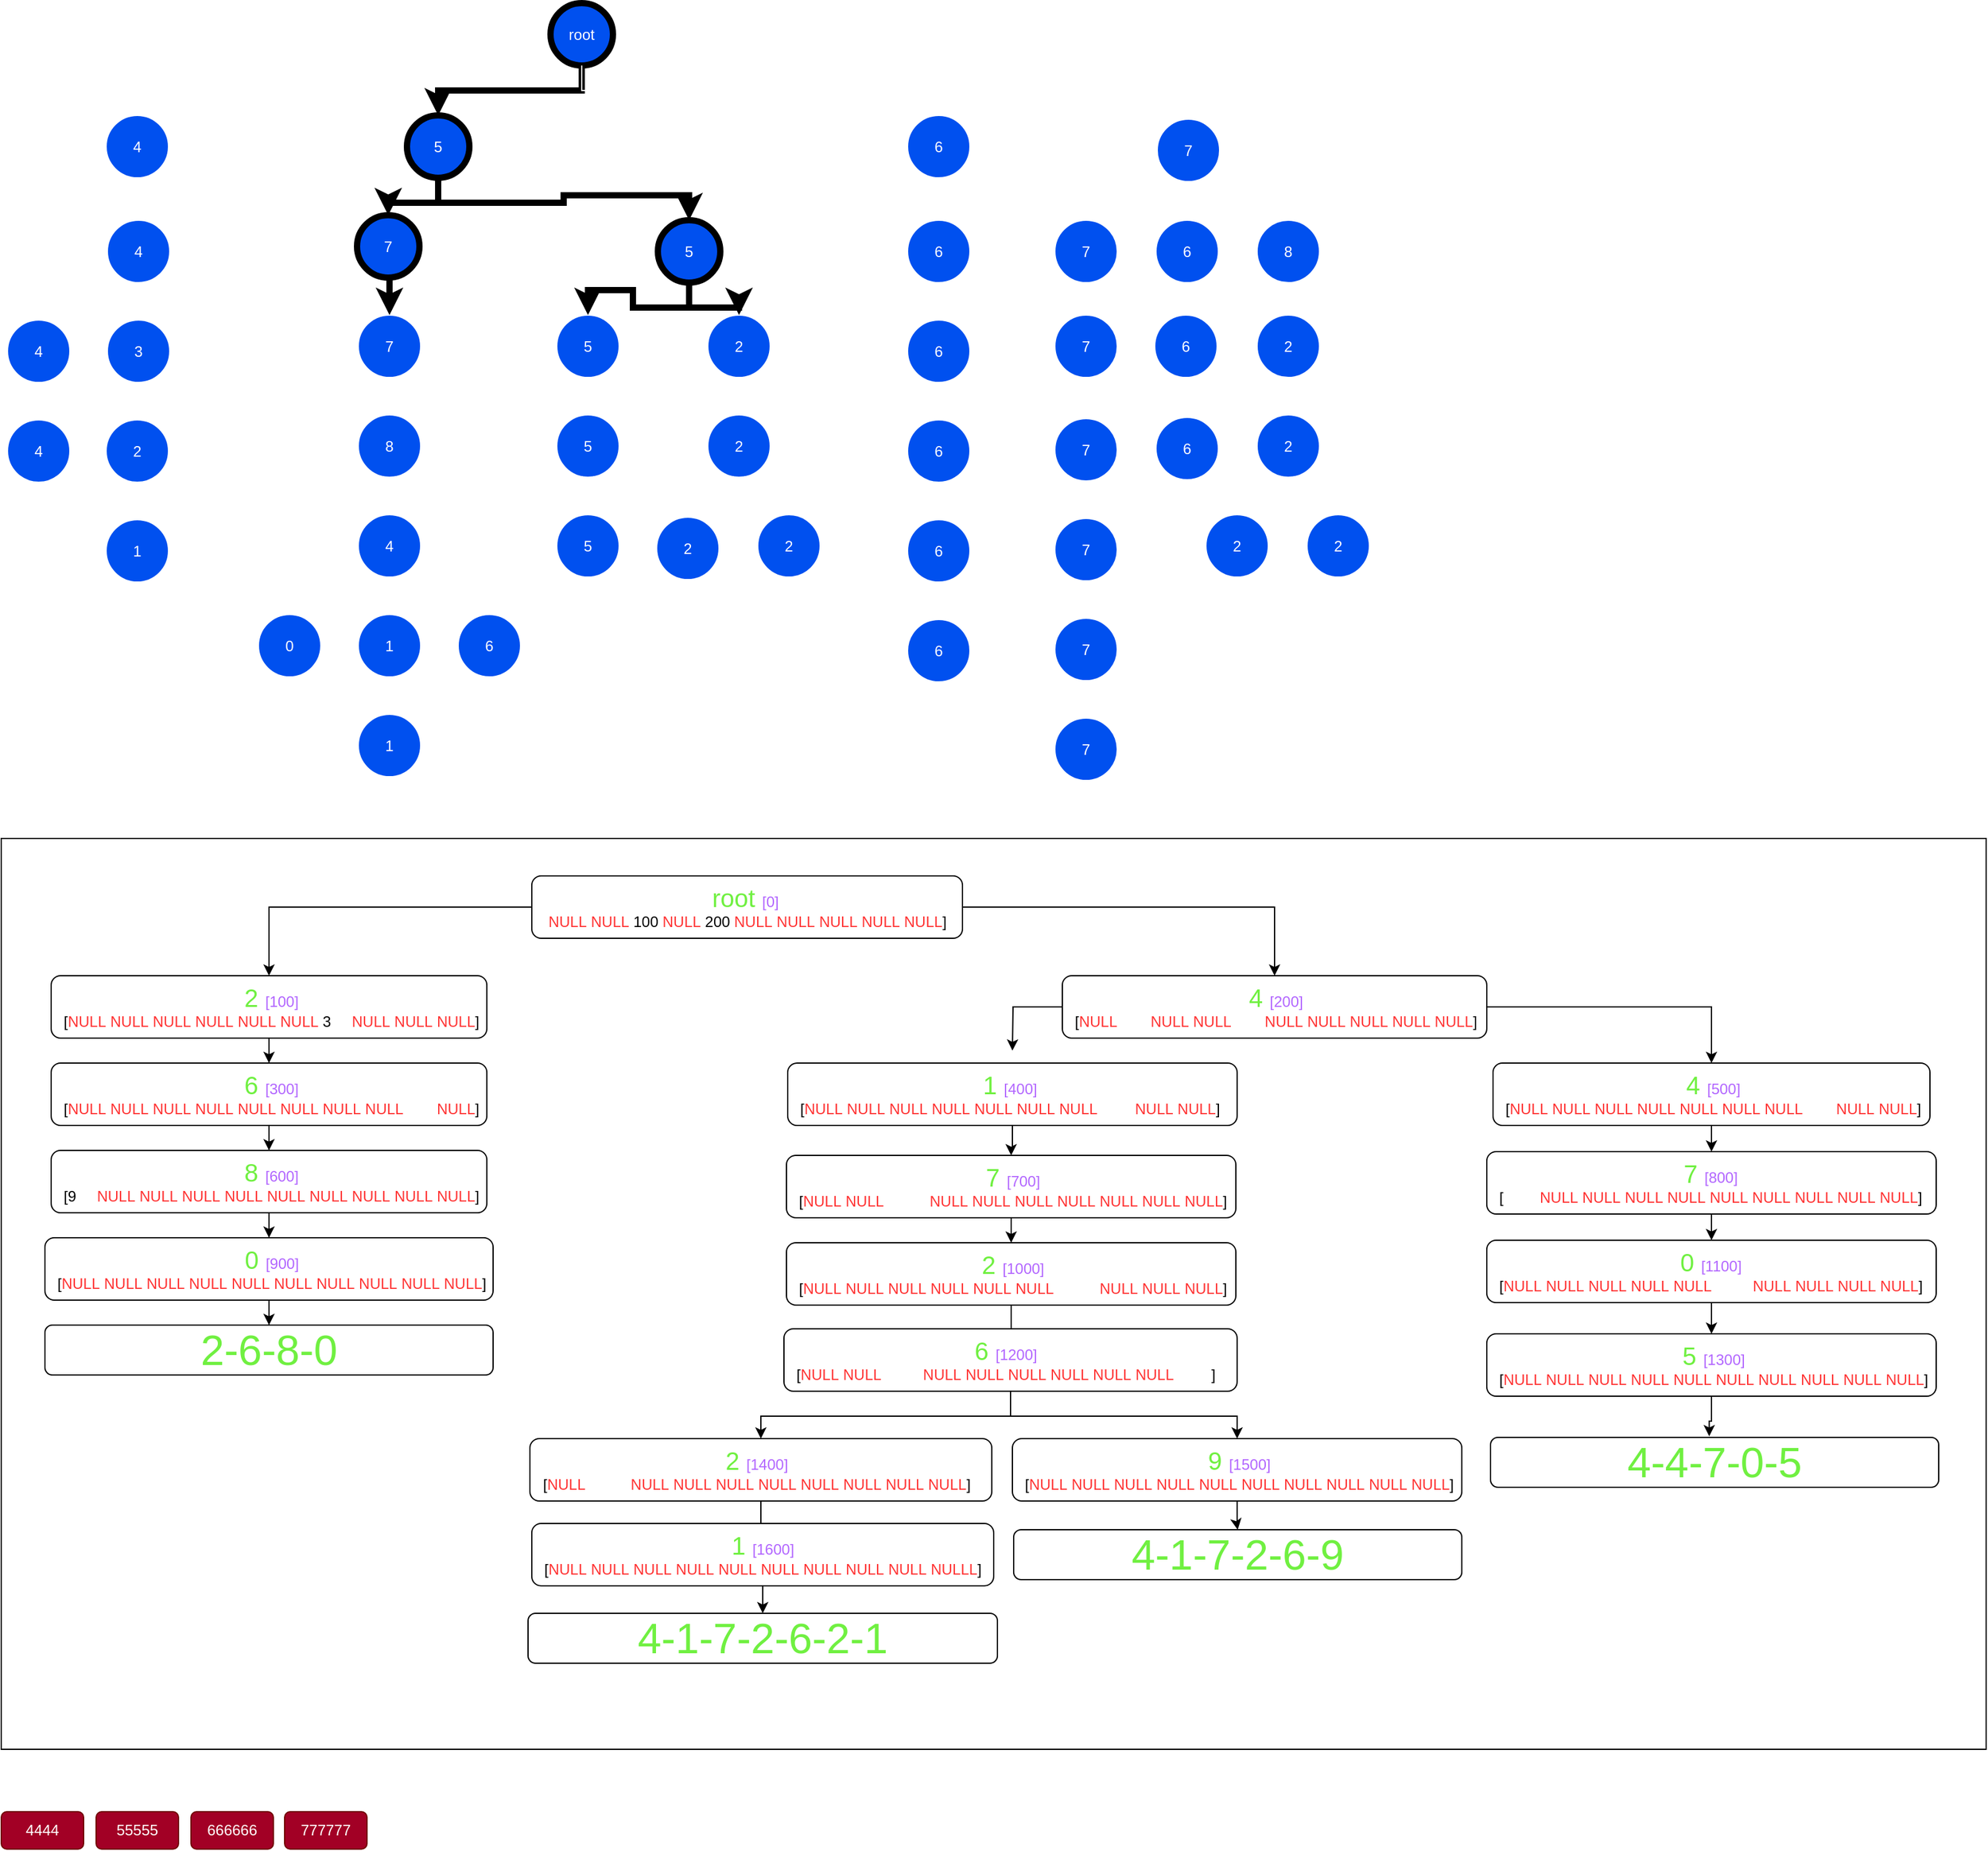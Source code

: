 <mxfile version="22.0.8" type="github">
  <diagram id="M0ThQtKCt6UaDLa-iujc" name="Page-1">
    <mxGraphModel dx="1128" dy="2276" grid="1" gridSize="10" guides="1" tooltips="1" connect="1" arrows="1" fold="1" page="0" pageScale="1" pageWidth="850" pageHeight="1100" math="0" shadow="0">
      <root>
        <mxCell id="0" />
        <mxCell id="1" parent="0" />
        <mxCell id="j03V7xY_W4QlnJfzkWD_-252" value="" style="rounded=0;whiteSpace=wrap;html=1;" parent="1" vertex="1">
          <mxGeometry x="1860" y="440" width="1590" height="730" as="geometry" />
        </mxCell>
        <mxCell id="j03V7xY_W4QlnJfzkWD_-205" style="edgeStyle=orthogonalEdgeStyle;rounded=0;orthogonalLoop=1;jettySize=auto;html=1;" parent="1" source="j03V7xY_W4QlnJfzkWD_-207" target="j03V7xY_W4QlnJfzkWD_-208" edge="1">
          <mxGeometry relative="1" as="geometry" />
        </mxCell>
        <mxCell id="j03V7xY_W4QlnJfzkWD_-206" style="edgeStyle=orthogonalEdgeStyle;rounded=0;orthogonalLoop=1;jettySize=auto;html=1;" parent="1" source="j03V7xY_W4QlnJfzkWD_-207" target="j03V7xY_W4QlnJfzkWD_-211" edge="1">
          <mxGeometry relative="1" as="geometry" />
        </mxCell>
        <mxCell id="j03V7xY_W4QlnJfzkWD_-207" value="&lt;div style=&quot;text-align: center;&quot;&gt;&lt;font style=&quot;font-size: 20px;&quot; color=&quot;#70f041&quot;&gt;root&amp;nbsp;&lt;/font&gt;&lt;span style=&quot;background-color: initial;&quot;&gt;&lt;font color=&quot;#b266ff&quot;&gt;[0]&lt;/font&gt;&lt;/span&gt;&lt;/div&gt;&lt;font color=&quot;#ffffff&quot;&gt;[&lt;/font&gt;&lt;font color=&quot;#ff3333&quot;&gt;NULL&amp;nbsp;&lt;/font&gt;&lt;font color=&quot;#ff3333&quot;&gt;NULL&lt;/font&gt;&amp;nbsp;100&amp;nbsp;&lt;font color=&quot;#ff3333&quot;&gt;NULL&lt;/font&gt;&amp;nbsp;200&amp;nbsp;&lt;font color=&quot;#ff3333&quot;&gt;NULL&lt;/font&gt;&amp;nbsp;&lt;font color=&quot;#ff3333&quot;&gt;NULL&lt;/font&gt;&amp;nbsp;&lt;font color=&quot;#ff3333&quot;&gt;NULL&lt;/font&gt;&amp;nbsp;&lt;font color=&quot;#ff3333&quot;&gt;NULL&lt;/font&gt;&amp;nbsp;&lt;font color=&quot;#ff3333&quot;&gt;NULL&lt;/font&gt;]" style="rounded=1;whiteSpace=wrap;html=1;align=left;spacingBottom=5;spacingLeft=5;spacingRight=5;spacingTop=5;spacing=5;" parent="1" vertex="1">
          <mxGeometry x="2285" y="470" width="345" height="50" as="geometry" />
        </mxCell>
        <mxCell id="j03V7xY_W4QlnJfzkWD_-246" style="edgeStyle=orthogonalEdgeStyle;rounded=0;orthogonalLoop=1;jettySize=auto;html=1;entryX=0.5;entryY=0;entryDx=0;entryDy=0;" parent="1" source="j03V7xY_W4QlnJfzkWD_-208" target="j03V7xY_W4QlnJfzkWD_-213" edge="1">
          <mxGeometry relative="1" as="geometry" />
        </mxCell>
        <mxCell id="j03V7xY_W4QlnJfzkWD_-208" value="&lt;div style=&quot;text-align: center;&quot;&gt;&lt;span style=&quot;background-color: initial;&quot;&gt;&lt;font style=&quot;font-size: 20px;&quot; color=&quot;#70f041&quot;&gt;2&amp;nbsp;&lt;/font&gt;&lt;/span&gt;&lt;span style=&quot;background-color: initial;&quot;&gt;&lt;font color=&quot;#b266ff&quot;&gt;[100]&lt;/font&gt;&lt;/span&gt;&lt;/div&gt;[&lt;font color=&quot;#ff3333&quot;&gt;NULL&amp;nbsp;&lt;/font&gt;&lt;font color=&quot;#ff3333&quot;&gt;NULL&lt;/font&gt;&lt;font color=&quot;#ff3333&quot;&gt;&amp;nbsp;&lt;/font&gt;&lt;font color=&quot;#ff3333&quot;&gt;NULL&lt;/font&gt;&amp;nbsp;&lt;font color=&quot;#ff3333&quot;&gt;NULL&lt;/font&gt;&lt;font color=&quot;#ff3333&quot;&gt;&amp;nbsp;&lt;/font&gt;&lt;font color=&quot;#ff3333&quot;&gt;NULL&lt;/font&gt;&amp;nbsp;&lt;font color=&quot;#ff3333&quot;&gt;NULL&lt;/font&gt;&amp;nbsp;3&lt;font color=&quot;#ffffff&quot;&gt;00&lt;/font&gt;&lt;font color=&quot;#ff3333&quot;&gt;&amp;nbsp;&lt;/font&gt;&lt;font color=&quot;#ff3333&quot;&gt;NULL&lt;/font&gt;&amp;nbsp;&lt;font color=&quot;#ff3333&quot;&gt;NULL&lt;/font&gt;&amp;nbsp;&lt;font color=&quot;#ff3333&quot;&gt;NULL&lt;/font&gt;]" style="rounded=1;whiteSpace=wrap;html=1;align=left;spacingBottom=5;spacingLeft=5;spacingRight=5;spacingTop=5;spacing=5;" parent="1" vertex="1">
          <mxGeometry x="1900" y="550" width="349" height="50" as="geometry" />
        </mxCell>
        <mxCell id="j03V7xY_W4QlnJfzkWD_-210" style="edgeStyle=orthogonalEdgeStyle;rounded=0;orthogonalLoop=1;jettySize=auto;html=1;" parent="1" source="j03V7xY_W4QlnJfzkWD_-211" target="j03V7xY_W4QlnJfzkWD_-221" edge="1">
          <mxGeometry relative="1" as="geometry" />
        </mxCell>
        <mxCell id="j03V7xY_W4QlnJfzkWD_-251" style="edgeStyle=orthogonalEdgeStyle;rounded=0;orthogonalLoop=1;jettySize=auto;html=1;" parent="1" source="j03V7xY_W4QlnJfzkWD_-211" edge="1">
          <mxGeometry relative="1" as="geometry">
            <mxPoint x="2670" y="610" as="targetPoint" />
          </mxGeometry>
        </mxCell>
        <mxCell id="j03V7xY_W4QlnJfzkWD_-211" value="&lt;div style=&quot;text-align: center;&quot;&gt;&lt;font style=&quot;font-size: 20px;&quot; color=&quot;#70f041&quot;&gt;4&amp;nbsp;&lt;/font&gt;&lt;span style=&quot;background-color: initial;&quot;&gt;&lt;font color=&quot;#b266ff&quot;&gt;[200]&lt;/font&gt;&lt;/span&gt;&lt;/div&gt;[&lt;font color=&quot;#ff3333&quot;&gt;NULL&amp;nbsp;&lt;/font&gt;&lt;font color=&quot;#ffffff&quot;&gt;400&lt;/font&gt;&lt;font color=&quot;#ff3333&quot;&gt;&amp;nbsp;&lt;/font&gt;&lt;font color=&quot;#ff3333&quot;&gt;NULL&lt;/font&gt;&amp;nbsp;&lt;font color=&quot;#ff3333&quot;&gt;NULL&lt;/font&gt;&lt;font color=&quot;#ff3333&quot;&gt;&amp;nbsp;&lt;/font&gt;&lt;font color=&quot;#ffffff&quot;&gt;500&lt;/font&gt;&amp;nbsp;&lt;font color=&quot;#ff3333&quot;&gt;NULL&lt;/font&gt;&amp;nbsp;&lt;font color=&quot;#ff3333&quot;&gt;NULL&lt;/font&gt;&amp;nbsp;&lt;font color=&quot;#ff3333&quot;&gt;NULL&lt;/font&gt;&amp;nbsp;&lt;font color=&quot;#ff3333&quot;&gt;NULL&lt;/font&gt;&amp;nbsp;&lt;font color=&quot;#ff3333&quot;&gt;NULL&lt;/font&gt;]" style="rounded=1;whiteSpace=wrap;html=1;align=left;spacingBottom=5;spacingLeft=5;spacingRight=5;spacingTop=5;spacing=5;" parent="1" vertex="1">
          <mxGeometry x="2710" y="550" width="340" height="50" as="geometry" />
        </mxCell>
        <mxCell id="j03V7xY_W4QlnJfzkWD_-212" style="edgeStyle=orthogonalEdgeStyle;rounded=0;orthogonalLoop=1;jettySize=auto;html=1;entryX=0.5;entryY=0;entryDx=0;entryDy=0;" parent="1" source="j03V7xY_W4QlnJfzkWD_-213" target="j03V7xY_W4QlnJfzkWD_-215" edge="1">
          <mxGeometry relative="1" as="geometry" />
        </mxCell>
        <mxCell id="j03V7xY_W4QlnJfzkWD_-213" value="&lt;div style=&quot;text-align: center;&quot;&gt;&lt;font style=&quot;font-size: 20px;&quot; color=&quot;#70f041&quot;&gt;6&amp;nbsp;&lt;/font&gt;&lt;span style=&quot;background-color: initial;&quot;&gt;&lt;font color=&quot;#b266ff&quot;&gt;[300]&lt;/font&gt;&lt;/span&gt;&lt;br&gt;&lt;/div&gt;[&lt;font color=&quot;#ff3333&quot;&gt;NULL&amp;nbsp;&lt;/font&gt;&lt;font color=&quot;#ff3333&quot;&gt;NULL&lt;/font&gt;&lt;font color=&quot;#ff3333&quot;&gt;&amp;nbsp;&lt;/font&gt;&lt;font color=&quot;#ff3333&quot;&gt;NULL&lt;/font&gt;&amp;nbsp;&lt;font color=&quot;#ff3333&quot;&gt;NULL&lt;/font&gt;&lt;font color=&quot;#ff3333&quot;&gt;&amp;nbsp;&lt;/font&gt;&lt;font color=&quot;#ff3333&quot;&gt;NULL&lt;/font&gt;&amp;nbsp;&lt;font color=&quot;#ff3333&quot;&gt;NULL&lt;/font&gt;&amp;nbsp;&lt;font color=&quot;#ff3333&quot;&gt;NULL&lt;/font&gt;&amp;nbsp;&lt;font color=&quot;#ff3333&quot;&gt;NULL&lt;/font&gt;&amp;nbsp;&lt;font color=&quot;#ffffff&quot;&gt;400&lt;/font&gt;&amp;nbsp;&lt;font color=&quot;#ff3333&quot;&gt;NULL&lt;/font&gt;]" style="rounded=1;whiteSpace=wrap;html=1;align=left;spacingBottom=5;spacingLeft=5;spacingRight=5;spacingTop=5;spacing=5;" parent="1" vertex="1">
          <mxGeometry x="1900" y="620" width="349" height="50" as="geometry" />
        </mxCell>
        <mxCell id="j03V7xY_W4QlnJfzkWD_-214" style="edgeStyle=orthogonalEdgeStyle;rounded=0;orthogonalLoop=1;jettySize=auto;html=1;entryX=0.5;entryY=0;entryDx=0;entryDy=0;" parent="1" source="j03V7xY_W4QlnJfzkWD_-215" target="j03V7xY_W4QlnJfzkWD_-217" edge="1">
          <mxGeometry relative="1" as="geometry" />
        </mxCell>
        <mxCell id="j03V7xY_W4QlnJfzkWD_-215" value="&lt;div style=&quot;text-align: center;&quot;&gt;&lt;font style=&quot;font-size: 20px;&quot; color=&quot;#70f041&quot;&gt;8&amp;nbsp;&lt;/font&gt;&lt;span style=&quot;background-color: initial;&quot;&gt;&lt;font color=&quot;#b266ff&quot;&gt;[600]&lt;/font&gt;&lt;/span&gt;&lt;/div&gt;[9&lt;font color=&quot;#ffffff&quot;&gt;00&lt;/font&gt;&lt;font color=&quot;#ff3333&quot;&gt;&amp;nbsp;&lt;/font&gt;&lt;font color=&quot;#ff3333&quot;&gt;NULL&lt;/font&gt;&lt;font color=&quot;#ff3333&quot;&gt;&amp;nbsp;&lt;/font&gt;&lt;font color=&quot;#ff3333&quot;&gt;NULL&lt;/font&gt;&amp;nbsp;&lt;font color=&quot;#ff3333&quot;&gt;NULL&lt;/font&gt;&lt;font color=&quot;#ff3333&quot;&gt;&amp;nbsp;&lt;/font&gt;&lt;font color=&quot;#ff3333&quot;&gt;NULL&lt;/font&gt;&amp;nbsp;&lt;font color=&quot;#ff3333&quot;&gt;NULL&lt;/font&gt;&amp;nbsp;&lt;font color=&quot;#ff3333&quot;&gt;NULL&lt;/font&gt;&amp;nbsp;&lt;font color=&quot;#ff3333&quot;&gt;NULL&lt;/font&gt;&amp;nbsp;&lt;font color=&quot;#ff3333&quot;&gt;NULL&lt;/font&gt;&amp;nbsp;&lt;font color=&quot;#ff3333&quot;&gt;NULL&lt;/font&gt;]" style="rounded=1;whiteSpace=wrap;html=1;align=left;spacingBottom=5;spacingLeft=5;spacingRight=5;spacingTop=5;spacing=5;" parent="1" vertex="1">
          <mxGeometry x="1900" y="690" width="349" height="50" as="geometry" />
        </mxCell>
        <mxCell id="j03V7xY_W4QlnJfzkWD_-216" style="edgeStyle=orthogonalEdgeStyle;rounded=0;orthogonalLoop=1;jettySize=auto;html=1;entryX=0.5;entryY=0;entryDx=0;entryDy=0;" parent="1" source="j03V7xY_W4QlnJfzkWD_-217" target="j03V7xY_W4QlnJfzkWD_-241" edge="1">
          <mxGeometry relative="1" as="geometry" />
        </mxCell>
        <mxCell id="j03V7xY_W4QlnJfzkWD_-217" value="&lt;div style=&quot;text-align: center;&quot;&gt;&lt;font style=&quot;font-size: 20px;&quot; color=&quot;#70f041&quot;&gt;0&amp;nbsp;&lt;/font&gt;&lt;span style=&quot;background-color: initial;&quot;&gt;&lt;font color=&quot;#b266ff&quot;&gt;[900]&lt;/font&gt;&lt;/span&gt;&lt;br&gt;&lt;/div&gt;[&lt;font color=&quot;#ff3333&quot;&gt;NULL&amp;nbsp;&lt;/font&gt;&lt;font color=&quot;#ff3333&quot;&gt;NULL&lt;/font&gt;&lt;font color=&quot;#ff3333&quot;&gt;&amp;nbsp;&lt;/font&gt;&lt;font color=&quot;#ff3333&quot;&gt;NULL&lt;/font&gt;&amp;nbsp;&lt;font color=&quot;#ff3333&quot;&gt;NULL&lt;/font&gt;&lt;font color=&quot;#ff3333&quot;&gt;&amp;nbsp;&lt;/font&gt;&lt;font color=&quot;#ff3333&quot;&gt;NULL&lt;/font&gt;&amp;nbsp;&lt;font color=&quot;#ff3333&quot;&gt;NULL&lt;/font&gt;&amp;nbsp;&lt;font color=&quot;#ff3333&quot;&gt;NULL&lt;/font&gt;&amp;nbsp;&lt;font color=&quot;#ff3333&quot;&gt;NULL&lt;/font&gt;&amp;nbsp;&lt;font color=&quot;#ff3333&quot;&gt;NULL&lt;/font&gt;&amp;nbsp;&lt;font color=&quot;#ff3333&quot;&gt;NULL&lt;/font&gt;]" style="rounded=1;whiteSpace=wrap;html=1;align=left;spacingBottom=5;spacingLeft=5;spacingRight=5;spacingTop=5;spacing=5;" parent="1" vertex="1">
          <mxGeometry x="1895" y="760" width="359" height="50" as="geometry" />
        </mxCell>
        <mxCell id="j03V7xY_W4QlnJfzkWD_-218" style="edgeStyle=orthogonalEdgeStyle;rounded=0;orthogonalLoop=1;jettySize=auto;html=1;entryX=0.5;entryY=0;entryDx=0;entryDy=0;" parent="1" source="j03V7xY_W4QlnJfzkWD_-219" target="j03V7xY_W4QlnJfzkWD_-223" edge="1">
          <mxGeometry relative="1" as="geometry" />
        </mxCell>
        <mxCell id="j03V7xY_W4QlnJfzkWD_-219" value="&lt;div style=&quot;text-align: center;&quot;&gt;&lt;font style=&quot;font-size: 20px;&quot; color=&quot;#70f041&quot;&gt;1&amp;nbsp;&lt;/font&gt;&lt;span style=&quot;background-color: initial;&quot;&gt;&lt;font color=&quot;#b266ff&quot;&gt;[400]&lt;/font&gt;&lt;/span&gt;&lt;/div&gt;[&lt;font color=&quot;#ff3333&quot;&gt;NULL&amp;nbsp;&lt;/font&gt;&lt;font color=&quot;#ff3333&quot;&gt;NULL&lt;/font&gt;&lt;font color=&quot;#ff3333&quot;&gt;&amp;nbsp;&lt;/font&gt;&lt;font color=&quot;#ff3333&quot;&gt;NULL&lt;/font&gt;&amp;nbsp;&lt;font color=&quot;#ff3333&quot;&gt;NULL&lt;/font&gt;&lt;font color=&quot;#ff3333&quot;&gt;&amp;nbsp;&lt;/font&gt;&lt;font color=&quot;#ff3333&quot;&gt;NULL&lt;/font&gt;&amp;nbsp;&lt;font color=&quot;#ff3333&quot;&gt;NULL&lt;/font&gt;&amp;nbsp;&lt;font color=&quot;#ff3333&quot;&gt;NULL&lt;/font&gt;&amp;nbsp;&lt;font color=&quot;#ffffff&quot;&gt;700&lt;/font&gt;&amp;nbsp;&amp;nbsp;&lt;font color=&quot;#ff3333&quot;&gt;NULL&lt;/font&gt;&amp;nbsp;&lt;font color=&quot;#ff3333&quot;&gt;NULL&lt;/font&gt;]" style="rounded=1;whiteSpace=wrap;html=1;align=left;spacingBottom=5;spacingLeft=5;spacingRight=5;spacingTop=5;spacing=5;" parent="1" vertex="1">
          <mxGeometry x="2490" y="620" width="360" height="50" as="geometry" />
        </mxCell>
        <mxCell id="j03V7xY_W4QlnJfzkWD_-220" style="edgeStyle=orthogonalEdgeStyle;rounded=0;orthogonalLoop=1;jettySize=auto;html=1;entryX=0.5;entryY=0;entryDx=0;entryDy=0;" parent="1" source="j03V7xY_W4QlnJfzkWD_-221" target="j03V7xY_W4QlnJfzkWD_-225" edge="1">
          <mxGeometry relative="1" as="geometry" />
        </mxCell>
        <mxCell id="j03V7xY_W4QlnJfzkWD_-221" value="&lt;div style=&quot;text-align: center;&quot;&gt;&lt;font style=&quot;font-size: 20px;&quot; color=&quot;#70f041&quot;&gt;4&amp;nbsp;&lt;/font&gt;&lt;span style=&quot;background-color: initial;&quot;&gt;&lt;font color=&quot;#b266ff&quot;&gt;[500]&lt;/font&gt;&lt;/span&gt;&lt;/div&gt;[&lt;font color=&quot;#ff3333&quot;&gt;NULL&amp;nbsp;&lt;/font&gt;&lt;font color=&quot;#ff3333&quot;&gt;NULL&lt;/font&gt;&lt;font color=&quot;#ff3333&quot;&gt;&amp;nbsp;&lt;/font&gt;&lt;font color=&quot;#ff3333&quot;&gt;NULL&lt;/font&gt;&amp;nbsp;&lt;font color=&quot;#ff3333&quot;&gt;NULL&lt;/font&gt;&lt;font color=&quot;#ff3333&quot;&gt;&amp;nbsp;&lt;/font&gt;&lt;font color=&quot;#ff3333&quot;&gt;NULL&lt;/font&gt;&amp;nbsp;&lt;font color=&quot;#ff3333&quot;&gt;NULL&lt;/font&gt;&amp;nbsp;&lt;font color=&quot;#ff3333&quot;&gt;NULL&lt;/font&gt;&amp;nbsp;&lt;font color=&quot;#ffffff&quot;&gt;800&lt;/font&gt;&amp;nbsp;&lt;font color=&quot;#ff3333&quot;&gt;NULL&lt;/font&gt;&amp;nbsp;&lt;font color=&quot;#ff3333&quot;&gt;NULL&lt;/font&gt;]" style="rounded=1;whiteSpace=wrap;html=1;align=left;spacingBottom=5;spacingLeft=5;spacingRight=5;spacingTop=5;spacing=5;" parent="1" vertex="1">
          <mxGeometry x="3055" y="620" width="350" height="50" as="geometry" />
        </mxCell>
        <mxCell id="j03V7xY_W4QlnJfzkWD_-222" style="edgeStyle=orthogonalEdgeStyle;rounded=0;orthogonalLoop=1;jettySize=auto;html=1;entryX=0.5;entryY=0;entryDx=0;entryDy=0;" parent="1" source="j03V7xY_W4QlnJfzkWD_-223" target="j03V7xY_W4QlnJfzkWD_-227" edge="1">
          <mxGeometry relative="1" as="geometry" />
        </mxCell>
        <mxCell id="j03V7xY_W4QlnJfzkWD_-223" value="&lt;div style=&quot;text-align: center;&quot;&gt;&lt;font style=&quot;font-size: 20px;&quot; color=&quot;#70f041&quot;&gt;7&amp;nbsp;&lt;/font&gt;&lt;span style=&quot;background-color: initial;&quot;&gt;&lt;font color=&quot;#b266ff&quot;&gt;[700]&lt;/font&gt;&lt;/span&gt;&lt;/div&gt;[&lt;font color=&quot;#ff3333&quot;&gt;NULL&amp;nbsp;&lt;/font&gt;&lt;font color=&quot;#ff3333&quot;&gt;NULL&lt;/font&gt;&lt;font color=&quot;#ff3333&quot;&gt;&amp;nbsp;&lt;/font&gt;&lt;font color=&quot;#ffffff&quot;&gt;1000&lt;/font&gt;&amp;nbsp;&amp;nbsp;&lt;font color=&quot;#ff3333&quot;&gt;NULL&lt;/font&gt;&lt;font color=&quot;#ff3333&quot;&gt;&amp;nbsp;&lt;/font&gt;&lt;font color=&quot;#ff3333&quot;&gt;NULL&lt;/font&gt;&amp;nbsp;&lt;font color=&quot;#ff3333&quot;&gt;NULL&lt;/font&gt;&amp;nbsp;&lt;font color=&quot;#ff3333&quot;&gt;NULL&lt;/font&gt;&amp;nbsp;&lt;font color=&quot;#ff3333&quot;&gt;NULL&lt;/font&gt;&amp;nbsp;&lt;font color=&quot;#ff3333&quot;&gt;NULL&lt;/font&gt;&amp;nbsp;&lt;font color=&quot;#ff3333&quot;&gt;NULL&lt;/font&gt;]" style="rounded=1;whiteSpace=wrap;html=1;align=left;spacingBottom=5;spacingLeft=5;spacingRight=5;spacingTop=5;spacing=5;" parent="1" vertex="1">
          <mxGeometry x="2489" y="694" width="360" height="50" as="geometry" />
        </mxCell>
        <mxCell id="j03V7xY_W4QlnJfzkWD_-224" style="edgeStyle=orthogonalEdgeStyle;rounded=0;orthogonalLoop=1;jettySize=auto;html=1;entryX=0.5;entryY=0;entryDx=0;entryDy=0;" parent="1" source="j03V7xY_W4QlnJfzkWD_-225" target="j03V7xY_W4QlnJfzkWD_-229" edge="1">
          <mxGeometry relative="1" as="geometry" />
        </mxCell>
        <mxCell id="j03V7xY_W4QlnJfzkWD_-225" value="&lt;div style=&quot;text-align: center;&quot;&gt;&lt;font style=&quot;font-size: 20px;&quot; color=&quot;#70f041&quot;&gt;7&amp;nbsp;&lt;/font&gt;&lt;span style=&quot;background-color: initial;&quot;&gt;&lt;font color=&quot;#b266ff&quot;&gt;[800]&lt;/font&gt;&lt;/span&gt;&lt;/div&gt;[&lt;font color=&quot;#ffffff&quot;&gt;1100&lt;/font&gt;&lt;font color=&quot;#ff3333&quot;&gt;&amp;nbsp;&lt;/font&gt;&lt;font color=&quot;#ff3333&quot;&gt;NULL&lt;/font&gt;&lt;font color=&quot;#ff3333&quot;&gt;&amp;nbsp;&lt;/font&gt;&lt;font color=&quot;#ff3333&quot;&gt;NULL&lt;/font&gt;&amp;nbsp;&lt;font color=&quot;#ff3333&quot;&gt;NULL&lt;/font&gt;&lt;font color=&quot;#ff3333&quot;&gt;&amp;nbsp;&lt;/font&gt;&lt;font color=&quot;#ff3333&quot;&gt;NULL&lt;/font&gt;&amp;nbsp;&lt;font color=&quot;#ff3333&quot;&gt;NULL&lt;/font&gt;&amp;nbsp;&lt;font color=&quot;#ff3333&quot;&gt;NULL&lt;/font&gt;&amp;nbsp;&lt;font color=&quot;#ff3333&quot;&gt;NULL&lt;/font&gt;&amp;nbsp;&lt;font color=&quot;#ff3333&quot;&gt;NULL&lt;/font&gt;&amp;nbsp;&lt;font color=&quot;#ff3333&quot;&gt;NULL&lt;/font&gt;]" style="rounded=1;whiteSpace=wrap;html=1;align=left;spacingBottom=5;spacingLeft=5;spacingRight=5;spacingTop=5;spacing=5;" parent="1" vertex="1">
          <mxGeometry x="3050" y="691" width="360" height="50" as="geometry" />
        </mxCell>
        <mxCell id="j03V7xY_W4QlnJfzkWD_-226" style="edgeStyle=orthogonalEdgeStyle;rounded=0;orthogonalLoop=1;jettySize=auto;html=1;entryX=0.5;entryY=0;entryDx=0;entryDy=0;" parent="1" source="j03V7xY_W4QlnJfzkWD_-227" target="j03V7xY_W4QlnJfzkWD_-232" edge="1">
          <mxGeometry relative="1" as="geometry" />
        </mxCell>
        <mxCell id="j03V7xY_W4QlnJfzkWD_-227" value="&lt;div style=&quot;text-align: center;&quot;&gt;&lt;font style=&quot;font-size: 20px;&quot; color=&quot;#70f041&quot;&gt;2&amp;nbsp;&lt;/font&gt;&lt;span style=&quot;background-color: initial;&quot;&gt;&lt;font color=&quot;#b266ff&quot;&gt;[1000]&lt;/font&gt;&lt;/span&gt;&lt;/div&gt;[&lt;font color=&quot;#ff3333&quot;&gt;NULL&amp;nbsp;&lt;/font&gt;&lt;font color=&quot;#ff3333&quot;&gt;NULL&lt;/font&gt;&lt;font color=&quot;#ff3333&quot;&gt;&amp;nbsp;&lt;/font&gt;&lt;font color=&quot;#ff3333&quot;&gt;NULL&lt;/font&gt;&amp;nbsp;&lt;font color=&quot;#ff3333&quot;&gt;NULL&lt;/font&gt;&lt;font color=&quot;#ff3333&quot;&gt;&amp;nbsp;&lt;/font&gt;&lt;font color=&quot;#ff3333&quot;&gt;NULL&lt;/font&gt;&amp;nbsp;&lt;font color=&quot;#ff3333&quot;&gt;NULL&lt;/font&gt;&amp;nbsp;&lt;font color=&quot;#ffffff&quot;&gt;1200&lt;/font&gt;&amp;nbsp;&amp;nbsp;&lt;font color=&quot;#ff3333&quot;&gt;NULL&lt;/font&gt;&amp;nbsp;&lt;font color=&quot;#ff3333&quot;&gt;NULL&lt;/font&gt;&amp;nbsp;&lt;font color=&quot;#ff3333&quot;&gt;NULL&lt;/font&gt;]" style="rounded=1;whiteSpace=wrap;html=1;align=left;spacingBottom=5;spacingLeft=5;spacingRight=5;spacingTop=5;spacing=5;" parent="1" vertex="1">
          <mxGeometry x="2489" y="764" width="360" height="50" as="geometry" />
        </mxCell>
        <mxCell id="j03V7xY_W4QlnJfzkWD_-228" style="edgeStyle=orthogonalEdgeStyle;rounded=0;orthogonalLoop=1;jettySize=auto;html=1;entryX=0.5;entryY=0;entryDx=0;entryDy=0;" parent="1" source="j03V7xY_W4QlnJfzkWD_-229" target="j03V7xY_W4QlnJfzkWD_-233" edge="1">
          <mxGeometry relative="1" as="geometry" />
        </mxCell>
        <mxCell id="j03V7xY_W4QlnJfzkWD_-229" value="&lt;div style=&quot;text-align: center;&quot;&gt;&lt;font style=&quot;font-size: 20px;&quot; color=&quot;#70f041&quot;&gt;0&amp;nbsp;&lt;/font&gt;&lt;span style=&quot;background-color: initial;&quot;&gt;&lt;font color=&quot;#b266ff&quot;&gt;[1100]&lt;/font&gt;&lt;/span&gt;&lt;/div&gt;[&lt;font color=&quot;#ff3333&quot;&gt;NULL&amp;nbsp;&lt;/font&gt;&lt;font color=&quot;#ff3333&quot;&gt;NULL&lt;/font&gt;&lt;font color=&quot;#ff3333&quot;&gt;&amp;nbsp;&lt;/font&gt;&lt;font color=&quot;#ff3333&quot;&gt;NULL&lt;/font&gt;&amp;nbsp;&lt;font color=&quot;#ff3333&quot;&gt;NULL&lt;/font&gt;&lt;font color=&quot;#ff3333&quot;&gt;&amp;nbsp;&lt;/font&gt;&lt;font color=&quot;#ff3333&quot;&gt;NULL &lt;/font&gt;&lt;font color=&quot;#ffffff&quot;&gt;1300&lt;/font&gt;&amp;nbsp;&lt;font color=&quot;#ff3333&quot;&gt;NULL&lt;/font&gt;&amp;nbsp;&lt;font color=&quot;#ff3333&quot;&gt;NULL&lt;/font&gt;&amp;nbsp;&lt;font color=&quot;#ff3333&quot;&gt;NULL&lt;/font&gt;&amp;nbsp;&lt;font color=&quot;#ff3333&quot;&gt;NULL&lt;/font&gt;]" style="rounded=1;whiteSpace=wrap;html=1;align=left;spacingBottom=5;spacingLeft=5;spacingRight=5;spacingTop=5;spacing=5;" parent="1" vertex="1">
          <mxGeometry x="3050" y="762" width="360" height="50" as="geometry" />
        </mxCell>
        <mxCell id="j03V7xY_W4QlnJfzkWD_-230" style="edgeStyle=orthogonalEdgeStyle;rounded=0;orthogonalLoop=1;jettySize=auto;html=1;entryX=0.5;entryY=0;entryDx=0;entryDy=0;" parent="1" source="j03V7xY_W4QlnJfzkWD_-232" target="j03V7xY_W4QlnJfzkWD_-237" edge="1">
          <mxGeometry relative="1" as="geometry" />
        </mxCell>
        <mxCell id="j03V7xY_W4QlnJfzkWD_-231" style="edgeStyle=orthogonalEdgeStyle;rounded=0;orthogonalLoop=1;jettySize=auto;html=1;" parent="1" source="j03V7xY_W4QlnJfzkWD_-232" target="j03V7xY_W4QlnJfzkWD_-235" edge="1">
          <mxGeometry relative="1" as="geometry" />
        </mxCell>
        <mxCell id="j03V7xY_W4QlnJfzkWD_-232" value="&lt;div style=&quot;text-align: center;&quot;&gt;&lt;font style=&quot;font-size: 20px;&quot; color=&quot;#70f041&quot;&gt;6&amp;nbsp;&lt;/font&gt;&lt;span style=&quot;background-color: initial;&quot;&gt;&lt;font color=&quot;#b266ff&quot;&gt;[1200]&lt;/font&gt;&lt;/span&gt;&lt;/div&gt;[&lt;font color=&quot;#ff3333&quot;&gt;NULL&amp;nbsp;&lt;/font&gt;&lt;font color=&quot;#ff3333&quot;&gt;NULL&lt;/font&gt;&lt;font color=&quot;#ff3333&quot;&gt;&amp;nbsp;&lt;/font&gt;&lt;font color=&quot;#ffffff&quot;&gt;1400&amp;nbsp;&lt;/font&gt;&lt;font color=&quot;#ff3333&quot;&gt;NULL&lt;/font&gt;&lt;font color=&quot;#ff3333&quot;&gt;&amp;nbsp;&lt;/font&gt;&lt;font color=&quot;#ff3333&quot;&gt;NULL&lt;/font&gt;&amp;nbsp;&lt;font color=&quot;#ff3333&quot;&gt;NULL&lt;/font&gt;&amp;nbsp;&lt;font color=&quot;#ff3333&quot;&gt;NULL&lt;/font&gt;&amp;nbsp;&lt;font color=&quot;#ff3333&quot;&gt;NULL&lt;/font&gt;&amp;nbsp;&lt;font color=&quot;#ff3333&quot;&gt;NULL&lt;/font&gt;&amp;nbsp;&lt;font color=&quot;#ffffff&quot;&gt;1500&lt;/font&gt;]" style="rounded=1;whiteSpace=wrap;html=1;align=left;spacingBottom=5;spacingLeft=5;spacingRight=5;spacingTop=5;spacing=5;" parent="1" vertex="1">
          <mxGeometry x="2487" y="833" width="363" height="50" as="geometry" />
        </mxCell>
        <mxCell id="j03V7xY_W4QlnJfzkWD_-233" value="&lt;div style=&quot;text-align: center;&quot;&gt;&lt;font style=&quot;font-size: 20px;&quot; color=&quot;#70f041&quot;&gt;5&amp;nbsp;&lt;/font&gt;&lt;span style=&quot;background-color: initial;&quot;&gt;&lt;font color=&quot;#b266ff&quot;&gt;[1300]&lt;/font&gt;&lt;/span&gt;&lt;/div&gt;[&lt;font color=&quot;#ff3333&quot;&gt;NULL&amp;nbsp;&lt;/font&gt;&lt;font color=&quot;#ff3333&quot;&gt;NULL&lt;/font&gt;&lt;font color=&quot;#ff3333&quot;&gt;&amp;nbsp;&lt;/font&gt;&lt;font color=&quot;#ff3333&quot;&gt;NULL&lt;/font&gt;&amp;nbsp;&lt;font color=&quot;#ff3333&quot;&gt;NULL&lt;/font&gt;&lt;font color=&quot;#ff3333&quot;&gt;&amp;nbsp;&lt;/font&gt;&lt;font color=&quot;#ff3333&quot;&gt;NULL&lt;/font&gt;&amp;nbsp;&lt;font color=&quot;#ff3333&quot;&gt;NULL&lt;/font&gt;&amp;nbsp;&lt;font color=&quot;#ff3333&quot;&gt;NULL&lt;/font&gt;&amp;nbsp;&lt;font color=&quot;#ff3333&quot;&gt;NULL&lt;/font&gt;&amp;nbsp;&lt;font color=&quot;#ff3333&quot;&gt;NULL&lt;/font&gt;&amp;nbsp;&lt;font color=&quot;#ff3333&quot;&gt;NULL&lt;/font&gt;]" style="rounded=1;whiteSpace=wrap;html=1;align=left;spacingBottom=5;spacingLeft=5;spacingRight=5;spacingTop=5;spacing=5;" parent="1" vertex="1">
          <mxGeometry x="3050" y="837" width="360" height="50" as="geometry" />
        </mxCell>
        <mxCell id="j03V7xY_W4QlnJfzkWD_-234" style="edgeStyle=orthogonalEdgeStyle;rounded=0;orthogonalLoop=1;jettySize=auto;html=1;entryX=0.5;entryY=0;entryDx=0;entryDy=0;" parent="1" source="j03V7xY_W4QlnJfzkWD_-235" target="j03V7xY_W4QlnJfzkWD_-239" edge="1">
          <mxGeometry relative="1" as="geometry" />
        </mxCell>
        <mxCell id="j03V7xY_W4QlnJfzkWD_-235" value="&lt;div style=&quot;text-align: center;&quot;&gt;&lt;font style=&quot;font-size: 20px;&quot; color=&quot;#70f041&quot;&gt;2&amp;nbsp;&lt;/font&gt;&lt;span style=&quot;background-color: initial;&quot;&gt;&lt;font color=&quot;#b266ff&quot;&gt;[1400]&lt;/font&gt;&lt;/span&gt;&lt;/div&gt;[&lt;font color=&quot;#ff3333&quot;&gt;NULL &lt;/font&gt;&lt;font color=&quot;#ffffff&quot;&gt;1600&amp;nbsp;&lt;/font&gt;&lt;font color=&quot;#ff3333&quot;&gt;&amp;nbsp;&lt;/font&gt;&lt;font color=&quot;#ff3333&quot;&gt;NULL&lt;/font&gt;&amp;nbsp;&lt;font color=&quot;#ff3333&quot;&gt;NULL&lt;/font&gt;&lt;font color=&quot;#ff3333&quot;&gt;&amp;nbsp;&lt;/font&gt;&lt;font color=&quot;#ff3333&quot;&gt;NULL&lt;/font&gt;&amp;nbsp;&lt;font color=&quot;#ff3333&quot;&gt;NULL&lt;/font&gt;&amp;nbsp;&lt;font color=&quot;#ff3333&quot;&gt;NULL&lt;/font&gt;&amp;nbsp;&lt;font color=&quot;#ff3333&quot;&gt;NULL&lt;/font&gt;&amp;nbsp;&lt;font color=&quot;#ff3333&quot;&gt;NULL&lt;/font&gt;&amp;nbsp;&lt;font color=&quot;#ff3333&quot;&gt;NULL&lt;/font&gt;]" style="rounded=1;whiteSpace=wrap;html=1;align=left;spacingBottom=5;spacingLeft=5;spacingRight=5;spacingTop=5;spacing=5;" parent="1" vertex="1">
          <mxGeometry x="2283.5" y="921" width="370" height="50" as="geometry" />
        </mxCell>
        <mxCell id="j03V7xY_W4QlnJfzkWD_-236" style="edgeStyle=orthogonalEdgeStyle;rounded=0;orthogonalLoop=1;jettySize=auto;html=1;entryX=0.5;entryY=0;entryDx=0;entryDy=0;" parent="1" source="j03V7xY_W4QlnJfzkWD_-237" target="j03V7xY_W4QlnJfzkWD_-243" edge="1">
          <mxGeometry relative="1" as="geometry" />
        </mxCell>
        <mxCell id="j03V7xY_W4QlnJfzkWD_-237" value="&lt;div style=&quot;text-align: center;&quot;&gt;&lt;font style=&quot;font-size: 20px;&quot; color=&quot;#70f041&quot;&gt;9&amp;nbsp;&lt;/font&gt;&lt;span style=&quot;background-color: initial;&quot;&gt;&lt;font color=&quot;#b266ff&quot;&gt;[1500]&lt;/font&gt;&lt;/span&gt;&lt;/div&gt;[&lt;font color=&quot;#ff3333&quot;&gt;NULL&amp;nbsp;&lt;/font&gt;&lt;font color=&quot;#ff3333&quot;&gt;NULL&lt;/font&gt;&lt;font color=&quot;#ff3333&quot;&gt;&amp;nbsp;&lt;/font&gt;&lt;font color=&quot;#ff3333&quot;&gt;NULL&lt;/font&gt;&amp;nbsp;&lt;font color=&quot;#ff3333&quot;&gt;NULL&lt;/font&gt;&lt;font color=&quot;#ff3333&quot;&gt;&amp;nbsp;&lt;/font&gt;&lt;font color=&quot;#ff3333&quot;&gt;NULL&lt;/font&gt;&amp;nbsp;&lt;font color=&quot;#ff3333&quot;&gt;NULL&lt;/font&gt;&amp;nbsp;&lt;font color=&quot;#ff3333&quot;&gt;NULL&lt;/font&gt;&amp;nbsp;&lt;font color=&quot;#ff3333&quot;&gt;NULL&lt;/font&gt;&amp;nbsp;&lt;font color=&quot;#ff3333&quot;&gt;NULL&lt;/font&gt;&amp;nbsp;&lt;font color=&quot;#ff3333&quot;&gt;NULL&lt;/font&gt;]" style="rounded=1;whiteSpace=wrap;html=1;align=left;spacingBottom=5;spacingLeft=5;spacingRight=5;spacingTop=5;spacing=5;" parent="1" vertex="1">
          <mxGeometry x="2670" y="921" width="360" height="50" as="geometry" />
        </mxCell>
        <mxCell id="j03V7xY_W4QlnJfzkWD_-238" style="edgeStyle=orthogonalEdgeStyle;rounded=0;orthogonalLoop=1;jettySize=auto;html=1;entryX=0.5;entryY=0;entryDx=0;entryDy=0;" parent="1" source="j03V7xY_W4QlnJfzkWD_-239" target="j03V7xY_W4QlnJfzkWD_-242" edge="1">
          <mxGeometry relative="1" as="geometry" />
        </mxCell>
        <mxCell id="j03V7xY_W4QlnJfzkWD_-239" value="&lt;div style=&quot;text-align: center;&quot;&gt;&lt;font style=&quot;font-size: 20px;&quot; color=&quot;#70f041&quot;&gt;1&amp;nbsp;&lt;/font&gt;&lt;span style=&quot;background-color: initial;&quot;&gt;&lt;font color=&quot;#b266ff&quot;&gt;[1600]&lt;/font&gt;&lt;/span&gt;&lt;/div&gt;[&lt;font color=&quot;#ff3333&quot;&gt;NULL&amp;nbsp;&lt;/font&gt;&lt;font color=&quot;#ff3333&quot;&gt;NULL&lt;/font&gt;&lt;font color=&quot;#ff3333&quot;&gt;&amp;nbsp;&lt;/font&gt;&lt;font color=&quot;#ff3333&quot;&gt;NULL&lt;/font&gt;&amp;nbsp;&lt;font color=&quot;#ff3333&quot;&gt;NULL&lt;/font&gt;&lt;font color=&quot;#ff3333&quot;&gt;&amp;nbsp;&lt;/font&gt;&lt;font color=&quot;#ff3333&quot;&gt;NULL&lt;/font&gt;&amp;nbsp;&lt;font color=&quot;#ff3333&quot;&gt;NULL&lt;/font&gt;&amp;nbsp;&lt;font color=&quot;#ff3333&quot;&gt;NULL&lt;/font&gt;&amp;nbsp;&lt;font color=&quot;#ff3333&quot;&gt;NULL&amp;nbsp;&lt;/font&gt;&lt;font color=&quot;#ff3333&quot;&gt;NULL&amp;nbsp;&lt;/font&gt;&lt;font color=&quot;#ff3333&quot;&gt;NULLL&lt;/font&gt;]" style="rounded=1;whiteSpace=wrap;html=1;align=left;spacingBottom=5;spacingLeft=5;spacingRight=5;spacingTop=5;spacing=5;" parent="1" vertex="1">
          <mxGeometry x="2285" y="989" width="370" height="50" as="geometry" />
        </mxCell>
        <mxCell id="j03V7xY_W4QlnJfzkWD_-241" value="&lt;div style=&quot;font-size: 34px;&quot;&gt;&lt;font style=&quot;font-size: 34px;&quot; color=&quot;#70f041&quot;&gt;2-6-8-0&lt;/font&gt;&lt;/div&gt;" style="rounded=1;whiteSpace=wrap;html=1;align=center;spacingBottom=5;spacingLeft=5;spacingRight=5;spacingTop=5;spacing=5;fontSize=34;" parent="1" vertex="1">
          <mxGeometry x="1895" y="830" width="359" height="40" as="geometry" />
        </mxCell>
        <mxCell id="j03V7xY_W4QlnJfzkWD_-242" value="&lt;div style=&quot;font-size: 34px;&quot;&gt;&lt;font style=&quot;font-size: 34px;&quot; color=&quot;#70f041&quot;&gt;4-1-7-2-6-2-1&lt;/font&gt;&lt;/div&gt;" style="rounded=1;whiteSpace=wrap;html=1;align=center;spacingBottom=5;spacingLeft=5;spacingRight=5;spacingTop=5;spacing=5;fontSize=34;" parent="1" vertex="1">
          <mxGeometry x="2282" y="1061" width="376" height="40" as="geometry" />
        </mxCell>
        <mxCell id="j03V7xY_W4QlnJfzkWD_-243" value="&lt;div style=&quot;font-size: 34px;&quot;&gt;&lt;font style=&quot;font-size: 34px;&quot; color=&quot;#70f041&quot;&gt;4-1-7-2-6-9&lt;/font&gt;&lt;/div&gt;" style="rounded=1;whiteSpace=wrap;html=1;align=center;spacingBottom=5;spacingLeft=5;spacingRight=5;spacingTop=5;spacing=5;fontSize=34;" parent="1" vertex="1">
          <mxGeometry x="2671" y="994" width="359" height="40" as="geometry" />
        </mxCell>
        <mxCell id="j03V7xY_W4QlnJfzkWD_-244" value="&lt;div style=&quot;font-size: 34px;&quot;&gt;&lt;font style=&quot;font-size: 34px;&quot; color=&quot;#70f041&quot;&gt;4-4-7-0-5&lt;/font&gt;&lt;/div&gt;" style="rounded=1;whiteSpace=wrap;html=1;align=center;spacingBottom=5;spacingLeft=5;spacingRight=5;spacingTop=5;spacing=5;fontSize=34;" parent="1" vertex="1">
          <mxGeometry x="3053" y="920" width="359" height="40" as="geometry" />
        </mxCell>
        <mxCell id="j03V7xY_W4QlnJfzkWD_-245" style="edgeStyle=orthogonalEdgeStyle;rounded=0;orthogonalLoop=1;jettySize=auto;html=1;entryX=0.488;entryY=-0.022;entryDx=0;entryDy=0;entryPerimeter=0;" parent="1" source="j03V7xY_W4QlnJfzkWD_-233" target="j03V7xY_W4QlnJfzkWD_-244" edge="1">
          <mxGeometry relative="1" as="geometry" />
        </mxCell>
        <mxCell id="j03V7xY_W4QlnJfzkWD_-253" value="" style="group" parent="1" vertex="1" connectable="0">
          <mxGeometry x="1860" y="1220" width="293" height="30" as="geometry" />
        </mxCell>
        <mxCell id="j03V7xY_W4QlnJfzkWD_-152" value="4444" style="rounded=1;whiteSpace=wrap;html=1;fillColor=#a20025;fontColor=#ffffff;strokeColor=#6F0000;" parent="j03V7xY_W4QlnJfzkWD_-253" vertex="1">
          <mxGeometry width="66" height="30" as="geometry" />
        </mxCell>
        <mxCell id="j03V7xY_W4QlnJfzkWD_-153" value="55555" style="rounded=1;whiteSpace=wrap;html=1;fillColor=#a20025;fontColor=#ffffff;strokeColor=#6F0000;" parent="j03V7xY_W4QlnJfzkWD_-253" vertex="1">
          <mxGeometry x="76" width="66" height="30" as="geometry" />
        </mxCell>
        <mxCell id="j03V7xY_W4QlnJfzkWD_-154" value="666666" style="rounded=1;whiteSpace=wrap;html=1;fillColor=#a20025;fontColor=#ffffff;strokeColor=#6F0000;" parent="j03V7xY_W4QlnJfzkWD_-253" vertex="1">
          <mxGeometry x="152" width="66" height="30" as="geometry" />
        </mxCell>
        <mxCell id="j03V7xY_W4QlnJfzkWD_-155" value="777777" style="rounded=1;whiteSpace=wrap;html=1;fillColor=#a20025;fontColor=#ffffff;strokeColor=#6F0000;" parent="j03V7xY_W4QlnJfzkWD_-253" vertex="1">
          <mxGeometry x="227" width="66" height="30" as="geometry" />
        </mxCell>
        <mxCell id="j03V7xY_W4QlnJfzkWD_-255" value="" style="group" parent="1" vertex="1" connectable="0">
          <mxGeometry x="1865" y="-229.5" width="1091" height="623" as="geometry" />
        </mxCell>
        <mxCell id="j03V7xY_W4QlnJfzkWD_-35" value="4" style="ellipse;whiteSpace=wrap;html=1;fillColor=#0050ef;fontColor=#ffffff;strokeColor=#FFFFFF;" parent="j03V7xY_W4QlnJfzkWD_-255" vertex="1">
          <mxGeometry x="79" y="90" width="50" height="50" as="geometry" />
        </mxCell>
        <mxCell id="j03V7xY_W4QlnJfzkWD_-72" style="edgeStyle=orthogonalEdgeStyle;rounded=0;orthogonalLoop=1;jettySize=auto;html=1;exitX=0.5;exitY=1;exitDx=0;exitDy=0;fillColor=#0050ef;strokeColor=#FFFFFF;" parent="j03V7xY_W4QlnJfzkWD_-255" source="j03V7xY_W4QlnJfzkWD_-36" target="j03V7xY_W4QlnJfzkWD_-35" edge="1">
          <mxGeometry relative="1" as="geometry" />
        </mxCell>
        <mxCell id="j03V7xY_W4QlnJfzkWD_-36" value="root" style="ellipse;whiteSpace=wrap;html=1;fillColor=#0050ef;fontColor=#ffffff;strokeColor=#000000;strokeWidth=5;" parent="j03V7xY_W4QlnJfzkWD_-255" vertex="1">
          <mxGeometry x="435" width="50" height="50" as="geometry" />
        </mxCell>
        <mxCell id="j03V7xY_W4QlnJfzkWD_-37" value="5" style="ellipse;whiteSpace=wrap;html=1;fillColor=#0050ef;fontColor=#ffffff;strokeColor=#000000;strokeWidth=5;" parent="j03V7xY_W4QlnJfzkWD_-255" vertex="1">
          <mxGeometry x="320" y="90" width="50" height="50" as="geometry" />
        </mxCell>
        <mxCell id="j03V7xY_W4QlnJfzkWD_-71" style="edgeStyle=orthogonalEdgeStyle;rounded=0;orthogonalLoop=1;jettySize=auto;html=1;entryX=0.5;entryY=0;entryDx=0;entryDy=0;exitX=0.5;exitY=1;exitDx=0;exitDy=0;fillColor=#0050ef;strokeColor=#000000;strokeWidth=5;" parent="j03V7xY_W4QlnJfzkWD_-255" source="j03V7xY_W4QlnJfzkWD_-36" target="j03V7xY_W4QlnJfzkWD_-37" edge="1">
          <mxGeometry relative="1" as="geometry" />
        </mxCell>
        <mxCell id="j03V7xY_W4QlnJfzkWD_-38" value="6" style="ellipse;whiteSpace=wrap;html=1;fillColor=#0050ef;fontColor=#ffffff;strokeColor=#FFFFFF;" parent="j03V7xY_W4QlnJfzkWD_-255" vertex="1">
          <mxGeometry x="721" y="90" width="50" height="50" as="geometry" />
        </mxCell>
        <mxCell id="j03V7xY_W4QlnJfzkWD_-73" style="edgeStyle=orthogonalEdgeStyle;rounded=0;orthogonalLoop=1;jettySize=auto;html=1;exitX=0.5;exitY=1;exitDx=0;exitDy=0;fillColor=#0050ef;strokeColor=#FFFFFF;" parent="j03V7xY_W4QlnJfzkWD_-255" source="j03V7xY_W4QlnJfzkWD_-36" target="j03V7xY_W4QlnJfzkWD_-38" edge="1">
          <mxGeometry relative="1" as="geometry" />
        </mxCell>
        <mxCell id="j03V7xY_W4QlnJfzkWD_-106" style="edgeStyle=orthogonalEdgeStyle;rounded=0;orthogonalLoop=1;jettySize=auto;html=1;exitX=0.5;exitY=1;exitDx=0;exitDy=0;fillColor=#0050ef;strokeColor=#FFFFFF;" parent="j03V7xY_W4QlnJfzkWD_-255" source="j03V7xY_W4QlnJfzkWD_-39" edge="1">
          <mxGeometry relative="1" as="geometry">
            <mxPoint x="946" y="170" as="targetPoint" />
          </mxGeometry>
        </mxCell>
        <mxCell id="j03V7xY_W4QlnJfzkWD_-39" value="7" style="ellipse;whiteSpace=wrap;html=1;fillColor=#0050ef;fontColor=#ffffff;strokeColor=#FFFFFF;" parent="j03V7xY_W4QlnJfzkWD_-255" vertex="1">
          <mxGeometry x="921" y="93" width="50" height="50" as="geometry" />
        </mxCell>
        <mxCell id="j03V7xY_W4QlnJfzkWD_-74" style="edgeStyle=orthogonalEdgeStyle;rounded=0;orthogonalLoop=1;jettySize=auto;html=1;exitX=0.5;exitY=1;exitDx=0;exitDy=0;fillColor=#0050ef;strokeColor=#FFFFFF;" parent="j03V7xY_W4QlnJfzkWD_-255" source="j03V7xY_W4QlnJfzkWD_-36" target="j03V7xY_W4QlnJfzkWD_-39" edge="1">
          <mxGeometry relative="1" as="geometry">
            <Array as="points">
              <mxPoint x="460" y="70" />
              <mxPoint x="946" y="70" />
            </Array>
          </mxGeometry>
        </mxCell>
        <mxCell id="j03V7xY_W4QlnJfzkWD_-95" style="edgeStyle=orthogonalEdgeStyle;rounded=0;orthogonalLoop=1;jettySize=auto;html=1;exitX=0.5;exitY=1;exitDx=0;exitDy=0;fillColor=#0050ef;strokeColor=#FFFFFF;" parent="j03V7xY_W4QlnJfzkWD_-255" source="j03V7xY_W4QlnJfzkWD_-40" edge="1">
          <mxGeometry relative="1" as="geometry">
            <mxPoint x="105" y="250" as="targetPoint" />
          </mxGeometry>
        </mxCell>
        <mxCell id="j03V7xY_W4QlnJfzkWD_-40" value="4" style="ellipse;whiteSpace=wrap;html=1;fillColor=#0050ef;fontColor=#ffffff;strokeColor=#FFFFFF;" parent="j03V7xY_W4QlnJfzkWD_-255" vertex="1">
          <mxGeometry x="80" y="174" width="50" height="50" as="geometry" />
        </mxCell>
        <mxCell id="j03V7xY_W4QlnJfzkWD_-126" style="edgeStyle=orthogonalEdgeStyle;rounded=0;orthogonalLoop=1;jettySize=auto;html=1;exitX=0.5;exitY=1;exitDx=0;exitDy=0;entryX=0.5;entryY=0;entryDx=0;entryDy=0;fillColor=#0050ef;strokeColor=#FFFFFF;" parent="j03V7xY_W4QlnJfzkWD_-255" source="j03V7xY_W4QlnJfzkWD_-35" target="j03V7xY_W4QlnJfzkWD_-40" edge="1">
          <mxGeometry relative="1" as="geometry" />
        </mxCell>
        <mxCell id="j03V7xY_W4QlnJfzkWD_-42" value="5" style="ellipse;whiteSpace=wrap;html=1;fillColor=#0050ef;fontColor=#ffffff;strokeColor=#000000;strokeWidth=5;" parent="j03V7xY_W4QlnJfzkWD_-255" vertex="1">
          <mxGeometry x="521" y="174" width="50" height="50" as="geometry" />
        </mxCell>
        <mxCell id="j03V7xY_W4QlnJfzkWD_-84" style="edgeStyle=orthogonalEdgeStyle;rounded=0;orthogonalLoop=1;jettySize=auto;html=1;exitX=0.5;exitY=1;exitDx=0;exitDy=0;entryX=0.5;entryY=0;entryDx=0;entryDy=0;fillColor=#0050ef;strokeColor=#000000;strokeWidth=5;" parent="j03V7xY_W4QlnJfzkWD_-255" source="j03V7xY_W4QlnJfzkWD_-37" target="j03V7xY_W4QlnJfzkWD_-42" edge="1">
          <mxGeometry relative="1" as="geometry" />
        </mxCell>
        <mxCell id="j03V7xY_W4QlnJfzkWD_-43" value="7" style="ellipse;whiteSpace=wrap;html=1;fillColor=#0050ef;fontColor=#ffffff;strokeColor=#000000;strokeWidth=5;" parent="j03V7xY_W4QlnJfzkWD_-255" vertex="1">
          <mxGeometry x="280" y="170" width="50" height="50" as="geometry" />
        </mxCell>
        <mxCell id="j03V7xY_W4QlnJfzkWD_-76" style="edgeStyle=orthogonalEdgeStyle;rounded=0;orthogonalLoop=1;jettySize=auto;html=1;exitX=0.5;exitY=1;exitDx=0;exitDy=0;entryX=0.5;entryY=0;entryDx=0;entryDy=0;fillColor=#0050ef;strokeColor=#000000;strokeWidth=5;" parent="j03V7xY_W4QlnJfzkWD_-255" source="j03V7xY_W4QlnJfzkWD_-37" target="j03V7xY_W4QlnJfzkWD_-43" edge="1">
          <mxGeometry relative="1" as="geometry" />
        </mxCell>
        <mxCell id="j03V7xY_W4QlnJfzkWD_-44" value="6" style="ellipse;whiteSpace=wrap;html=1;fillColor=#0050ef;fontColor=#ffffff;strokeColor=#FFFFFF;" parent="j03V7xY_W4QlnJfzkWD_-255" vertex="1">
          <mxGeometry x="721" y="174" width="50" height="50" as="geometry" />
        </mxCell>
        <mxCell id="j03V7xY_W4QlnJfzkWD_-100" style="edgeStyle=orthogonalEdgeStyle;rounded=0;orthogonalLoop=1;jettySize=auto;html=1;exitX=0.5;exitY=1;exitDx=0;exitDy=0;entryX=0.5;entryY=0;entryDx=0;entryDy=0;fillColor=#0050ef;strokeColor=#FFFFFF;" parent="j03V7xY_W4QlnJfzkWD_-255" source="j03V7xY_W4QlnJfzkWD_-38" target="j03V7xY_W4QlnJfzkWD_-44" edge="1">
          <mxGeometry relative="1" as="geometry" />
        </mxCell>
        <mxCell id="j03V7xY_W4QlnJfzkWD_-45" value="6" style="ellipse;whiteSpace=wrap;html=1;fillColor=#0050ef;fontColor=#ffffff;strokeColor=#FFFFFF;" parent="j03V7xY_W4QlnJfzkWD_-255" vertex="1">
          <mxGeometry x="920" y="174" width="50" height="50" as="geometry" />
        </mxCell>
        <mxCell id="j03V7xY_W4QlnJfzkWD_-46" value="7" style="ellipse;whiteSpace=wrap;html=1;fillColor=#0050ef;fontColor=#ffffff;strokeColor=#FFFFFF;" parent="j03V7xY_W4QlnJfzkWD_-255" vertex="1">
          <mxGeometry x="839" y="174" width="50" height="50" as="geometry" />
        </mxCell>
        <mxCell id="j03V7xY_W4QlnJfzkWD_-105" style="edgeStyle=orthogonalEdgeStyle;rounded=0;orthogonalLoop=1;jettySize=auto;html=1;exitX=0.5;exitY=1;exitDx=0;exitDy=0;entryX=0.5;entryY=0;entryDx=0;entryDy=0;fillColor=#0050ef;strokeColor=#FFFFFF;" parent="j03V7xY_W4QlnJfzkWD_-255" source="j03V7xY_W4QlnJfzkWD_-39" target="j03V7xY_W4QlnJfzkWD_-46" edge="1">
          <mxGeometry relative="1" as="geometry" />
        </mxCell>
        <mxCell id="j03V7xY_W4QlnJfzkWD_-47" value="8" style="ellipse;whiteSpace=wrap;html=1;fillColor=#0050ef;fontColor=#ffffff;strokeColor=#FFFFFF;" parent="j03V7xY_W4QlnJfzkWD_-255" vertex="1">
          <mxGeometry x="1001" y="174" width="50" height="50" as="geometry" />
        </mxCell>
        <mxCell id="j03V7xY_W4QlnJfzkWD_-107" style="edgeStyle=orthogonalEdgeStyle;rounded=0;orthogonalLoop=1;jettySize=auto;html=1;exitX=0.5;exitY=1;exitDx=0;exitDy=0;entryX=0.5;entryY=0;entryDx=0;entryDy=0;fillColor=#0050ef;strokeColor=#FFFFFF;" parent="j03V7xY_W4QlnJfzkWD_-255" source="j03V7xY_W4QlnJfzkWD_-39" target="j03V7xY_W4QlnJfzkWD_-47" edge="1">
          <mxGeometry relative="1" as="geometry">
            <mxPoint x="1026" y="174" as="targetPoint" />
          </mxGeometry>
        </mxCell>
        <mxCell id="j03V7xY_W4QlnJfzkWD_-96" style="edgeStyle=orthogonalEdgeStyle;rounded=0;orthogonalLoop=1;jettySize=auto;html=1;exitX=0.5;exitY=1;exitDx=0;exitDy=0;fillColor=#0050ef;strokeColor=#FFFFFF;" parent="j03V7xY_W4QlnJfzkWD_-255" source="j03V7xY_W4QlnJfzkWD_-49" edge="1">
          <mxGeometry relative="1" as="geometry">
            <mxPoint x="105" y="330" as="targetPoint" />
          </mxGeometry>
        </mxCell>
        <mxCell id="j03V7xY_W4QlnJfzkWD_-49" value="3" style="ellipse;whiteSpace=wrap;html=1;fillColor=#0050ef;fontColor=#ffffff;strokeColor=#FFFFFF;" parent="j03V7xY_W4QlnJfzkWD_-255" vertex="1">
          <mxGeometry x="80" y="254" width="50" height="50" as="geometry" />
        </mxCell>
        <mxCell id="j03V7xY_W4QlnJfzkWD_-50" value="4" style="ellipse;whiteSpace=wrap;html=1;fillColor=#0050ef;fontColor=#ffffff;strokeColor=#FFFFFF;" parent="j03V7xY_W4QlnJfzkWD_-255" vertex="1">
          <mxGeometry y="334" width="50" height="50" as="geometry" />
        </mxCell>
        <mxCell id="j03V7xY_W4QlnJfzkWD_-99" style="edgeStyle=orthogonalEdgeStyle;rounded=0;orthogonalLoop=1;jettySize=auto;html=1;exitX=0.5;exitY=1;exitDx=0;exitDy=0;fillColor=#0050ef;strokeColor=#FFFFFF;" parent="j03V7xY_W4QlnJfzkWD_-255" source="j03V7xY_W4QlnJfzkWD_-51" edge="1">
          <mxGeometry relative="1" as="geometry">
            <mxPoint x="25" y="330" as="targetPoint" />
          </mxGeometry>
        </mxCell>
        <mxCell id="j03V7xY_W4QlnJfzkWD_-51" value="4" style="ellipse;whiteSpace=wrap;html=1;fillColor=#0050ef;fontColor=#ffffff;strokeColor=#FFFFFF;" parent="j03V7xY_W4QlnJfzkWD_-255" vertex="1">
          <mxGeometry y="254" width="50" height="50" as="geometry" />
        </mxCell>
        <mxCell id="j03V7xY_W4QlnJfzkWD_-98" style="edgeStyle=orthogonalEdgeStyle;rounded=0;orthogonalLoop=1;jettySize=auto;html=1;exitX=0.5;exitY=1;exitDx=0;exitDy=0;entryX=0.5;entryY=0;entryDx=0;entryDy=0;fillColor=#0050ef;strokeColor=#FFFFFF;" parent="j03V7xY_W4QlnJfzkWD_-255" source="j03V7xY_W4QlnJfzkWD_-40" target="j03V7xY_W4QlnJfzkWD_-51" edge="1">
          <mxGeometry relative="1" as="geometry" />
        </mxCell>
        <mxCell id="j03V7xY_W4QlnJfzkWD_-52" value="7" style="ellipse;whiteSpace=wrap;html=1;fillColor=#0050ef;fontColor=#ffffff;strokeColor=#FFFFFF;" parent="j03V7xY_W4QlnJfzkWD_-255" vertex="1">
          <mxGeometry x="281" y="250" width="50" height="50" as="geometry" />
        </mxCell>
        <mxCell id="j03V7xY_W4QlnJfzkWD_-77" style="edgeStyle=orthogonalEdgeStyle;rounded=0;orthogonalLoop=1;jettySize=auto;html=1;exitX=0.5;exitY=1;exitDx=0;exitDy=0;entryX=0.5;entryY=0;entryDx=0;entryDy=0;fillColor=#0050ef;strokeColor=#000000;strokeWidth=5;" parent="j03V7xY_W4QlnJfzkWD_-255" source="j03V7xY_W4QlnJfzkWD_-43" target="j03V7xY_W4QlnJfzkWD_-52" edge="1">
          <mxGeometry relative="1" as="geometry" />
        </mxCell>
        <mxCell id="j03V7xY_W4QlnJfzkWD_-53" value="8" style="ellipse;whiteSpace=wrap;html=1;fillColor=#0050ef;fontColor=#ffffff;strokeColor=#FFFFFF;" parent="j03V7xY_W4QlnJfzkWD_-255" vertex="1">
          <mxGeometry x="281" y="330" width="50" height="50" as="geometry" />
        </mxCell>
        <mxCell id="j03V7xY_W4QlnJfzkWD_-78" style="edgeStyle=orthogonalEdgeStyle;rounded=0;orthogonalLoop=1;jettySize=auto;html=1;exitX=0.5;exitY=1;exitDx=0;exitDy=0;entryX=0.5;entryY=0;entryDx=0;entryDy=0;fillColor=#0050ef;strokeColor=#FFFFFF;" parent="j03V7xY_W4QlnJfzkWD_-255" source="j03V7xY_W4QlnJfzkWD_-52" target="j03V7xY_W4QlnJfzkWD_-53" edge="1">
          <mxGeometry relative="1" as="geometry" />
        </mxCell>
        <mxCell id="j03V7xY_W4QlnJfzkWD_-54" value="4" style="ellipse;whiteSpace=wrap;html=1;fillColor=#0050ef;fontColor=#ffffff;strokeColor=#FFFFFF;" parent="j03V7xY_W4QlnJfzkWD_-255" vertex="1">
          <mxGeometry x="281" y="410" width="50" height="50" as="geometry" />
        </mxCell>
        <mxCell id="j03V7xY_W4QlnJfzkWD_-79" style="edgeStyle=orthogonalEdgeStyle;rounded=0;orthogonalLoop=1;jettySize=auto;html=1;exitX=0.5;exitY=1;exitDx=0;exitDy=0;entryX=0.5;entryY=0;entryDx=0;entryDy=0;fillColor=#0050ef;strokeColor=#FFFFFF;" parent="j03V7xY_W4QlnJfzkWD_-255" source="j03V7xY_W4QlnJfzkWD_-53" target="j03V7xY_W4QlnJfzkWD_-54" edge="1">
          <mxGeometry relative="1" as="geometry" />
        </mxCell>
        <mxCell id="j03V7xY_W4QlnJfzkWD_-55" value="0" style="ellipse;whiteSpace=wrap;html=1;fillColor=#0050ef;fontColor=#ffffff;strokeColor=#FFFFFF;" parent="j03V7xY_W4QlnJfzkWD_-255" vertex="1">
          <mxGeometry x="201" y="490" width="50" height="50" as="geometry" />
        </mxCell>
        <mxCell id="j03V7xY_W4QlnJfzkWD_-82" style="edgeStyle=orthogonalEdgeStyle;rounded=0;orthogonalLoop=1;jettySize=auto;html=1;exitX=0.5;exitY=1;exitDx=0;exitDy=0;entryX=0.5;entryY=0;entryDx=0;entryDy=0;fillColor=#0050ef;strokeColor=#FFFFFF;" parent="j03V7xY_W4QlnJfzkWD_-255" source="j03V7xY_W4QlnJfzkWD_-54" target="j03V7xY_W4QlnJfzkWD_-55" edge="1">
          <mxGeometry relative="1" as="geometry" />
        </mxCell>
        <mxCell id="j03V7xY_W4QlnJfzkWD_-56" value="1" style="ellipse;whiteSpace=wrap;html=1;fillColor=#0050ef;fontColor=#ffffff;strokeColor=#FFFFFF;" parent="j03V7xY_W4QlnJfzkWD_-255" vertex="1">
          <mxGeometry x="281" y="490" width="50" height="50" as="geometry" />
        </mxCell>
        <mxCell id="j03V7xY_W4QlnJfzkWD_-80" style="edgeStyle=orthogonalEdgeStyle;rounded=0;orthogonalLoop=1;jettySize=auto;html=1;exitX=0.5;exitY=1;exitDx=0;exitDy=0;entryX=0.5;entryY=0;entryDx=0;entryDy=0;fillColor=#0050ef;strokeColor=#FFFFFF;" parent="j03V7xY_W4QlnJfzkWD_-255" source="j03V7xY_W4QlnJfzkWD_-54" target="j03V7xY_W4QlnJfzkWD_-56" edge="1">
          <mxGeometry relative="1" as="geometry" />
        </mxCell>
        <mxCell id="j03V7xY_W4QlnJfzkWD_-57" value="6" style="ellipse;whiteSpace=wrap;html=1;fillColor=#0050ef;fontColor=#ffffff;strokeColor=#FFFFFF;" parent="j03V7xY_W4QlnJfzkWD_-255" vertex="1">
          <mxGeometry x="361" y="490" width="50" height="50" as="geometry" />
        </mxCell>
        <mxCell id="j03V7xY_W4QlnJfzkWD_-83" style="edgeStyle=orthogonalEdgeStyle;rounded=0;orthogonalLoop=1;jettySize=auto;html=1;exitX=0.5;exitY=1;exitDx=0;exitDy=0;entryX=0.5;entryY=0;entryDx=0;entryDy=0;fillColor=#0050ef;strokeColor=#FFFFFF;" parent="j03V7xY_W4QlnJfzkWD_-255" source="j03V7xY_W4QlnJfzkWD_-54" target="j03V7xY_W4QlnJfzkWD_-57" edge="1">
          <mxGeometry relative="1" as="geometry" />
        </mxCell>
        <mxCell id="j03V7xY_W4QlnJfzkWD_-58" value="5" style="ellipse;whiteSpace=wrap;html=1;fillColor=#0050ef;fontColor=#ffffff;strokeColor=#FFFFFF;" parent="j03V7xY_W4QlnJfzkWD_-255" vertex="1">
          <mxGeometry x="440" y="250" width="50" height="50" as="geometry" />
        </mxCell>
        <mxCell id="j03V7xY_W4QlnJfzkWD_-86" style="edgeStyle=orthogonalEdgeStyle;rounded=0;orthogonalLoop=1;jettySize=auto;html=1;exitX=0.5;exitY=1;exitDx=0;exitDy=0;entryX=0.5;entryY=0;entryDx=0;entryDy=0;fillColor=#0050ef;strokeColor=#000000;strokeWidth=5;" parent="j03V7xY_W4QlnJfzkWD_-255" source="j03V7xY_W4QlnJfzkWD_-42" target="j03V7xY_W4QlnJfzkWD_-58" edge="1">
          <mxGeometry relative="1" as="geometry" />
        </mxCell>
        <mxCell id="j03V7xY_W4QlnJfzkWD_-59" value="2" style="ellipse;whiteSpace=wrap;html=1;fillColor=#0050ef;fontColor=#ffffff;strokeColor=#FFFFFF;" parent="j03V7xY_W4QlnJfzkWD_-255" vertex="1">
          <mxGeometry x="561" y="250" width="50" height="50" as="geometry" />
        </mxCell>
        <mxCell id="j03V7xY_W4QlnJfzkWD_-87" style="edgeStyle=orthogonalEdgeStyle;rounded=0;orthogonalLoop=1;jettySize=auto;html=1;exitX=0.5;exitY=1;exitDx=0;exitDy=0;entryX=0.5;entryY=0;entryDx=0;entryDy=0;fillColor=#0050ef;strokeColor=#000000;strokeWidth=5;" parent="j03V7xY_W4QlnJfzkWD_-255" source="j03V7xY_W4QlnJfzkWD_-42" target="j03V7xY_W4QlnJfzkWD_-59" edge="1">
          <mxGeometry relative="1" as="geometry" />
        </mxCell>
        <mxCell id="j03V7xY_W4QlnJfzkWD_-60" value="2" style="ellipse;whiteSpace=wrap;html=1;fillColor=#0050ef;fontColor=#ffffff;strokeColor=#FFFFFF;" parent="j03V7xY_W4QlnJfzkWD_-255" vertex="1">
          <mxGeometry x="561" y="330" width="50" height="50" as="geometry" />
        </mxCell>
        <mxCell id="j03V7xY_W4QlnJfzkWD_-89" style="edgeStyle=orthogonalEdgeStyle;rounded=0;orthogonalLoop=1;jettySize=auto;html=1;exitX=0.5;exitY=1;exitDx=0;exitDy=0;entryX=0.5;entryY=0;entryDx=0;entryDy=0;fillColor=#0050ef;strokeColor=#FFFFFF;" parent="j03V7xY_W4QlnJfzkWD_-255" source="j03V7xY_W4QlnJfzkWD_-59" target="j03V7xY_W4QlnJfzkWD_-60" edge="1">
          <mxGeometry relative="1" as="geometry" />
        </mxCell>
        <mxCell id="j03V7xY_W4QlnJfzkWD_-61" value="5" style="ellipse;whiteSpace=wrap;html=1;fillColor=#0050ef;fontColor=#ffffff;strokeColor=#FFFFFF;" parent="j03V7xY_W4QlnJfzkWD_-255" vertex="1">
          <mxGeometry x="440" y="330" width="50" height="50" as="geometry" />
        </mxCell>
        <mxCell id="j03V7xY_W4QlnJfzkWD_-88" style="edgeStyle=orthogonalEdgeStyle;rounded=0;orthogonalLoop=1;jettySize=auto;html=1;exitX=0.5;exitY=1;exitDx=0;exitDy=0;entryX=0.5;entryY=0;entryDx=0;entryDy=0;fillColor=#0050ef;strokeColor=#FFFFFF;" parent="j03V7xY_W4QlnJfzkWD_-255" source="j03V7xY_W4QlnJfzkWD_-58" target="j03V7xY_W4QlnJfzkWD_-61" edge="1">
          <mxGeometry relative="1" as="geometry" />
        </mxCell>
        <mxCell id="j03V7xY_W4QlnJfzkWD_-62" value="5" style="ellipse;whiteSpace=wrap;html=1;fillColor=#0050ef;fontColor=#ffffff;strokeColor=#FFFFFF;" parent="j03V7xY_W4QlnJfzkWD_-255" vertex="1">
          <mxGeometry x="440" y="410" width="50" height="50" as="geometry" />
        </mxCell>
        <mxCell id="j03V7xY_W4QlnJfzkWD_-92" style="edgeStyle=orthogonalEdgeStyle;rounded=0;orthogonalLoop=1;jettySize=auto;html=1;exitX=0.5;exitY=1;exitDx=0;exitDy=0;entryX=0.5;entryY=0;entryDx=0;entryDy=0;fillColor=#0050ef;strokeColor=#FFFFFF;" parent="j03V7xY_W4QlnJfzkWD_-255" source="j03V7xY_W4QlnJfzkWD_-61" target="j03V7xY_W4QlnJfzkWD_-62" edge="1">
          <mxGeometry relative="1" as="geometry" />
        </mxCell>
        <mxCell id="j03V7xY_W4QlnJfzkWD_-63" value="2" style="ellipse;whiteSpace=wrap;html=1;fillColor=#0050ef;fontColor=#ffffff;strokeColor=#FFFFFF;" parent="j03V7xY_W4QlnJfzkWD_-255" vertex="1">
          <mxGeometry x="520" y="412" width="50" height="50" as="geometry" />
        </mxCell>
        <mxCell id="j03V7xY_W4QlnJfzkWD_-64" value="2" style="ellipse;whiteSpace=wrap;html=1;fillColor=#0050ef;fontColor=#ffffff;strokeColor=#FFFFFF;" parent="j03V7xY_W4QlnJfzkWD_-255" vertex="1">
          <mxGeometry x="601" y="410" width="50" height="50" as="geometry" />
        </mxCell>
        <mxCell id="j03V7xY_W4QlnJfzkWD_-91" style="edgeStyle=orthogonalEdgeStyle;rounded=0;orthogonalLoop=1;jettySize=auto;html=1;exitX=0.5;exitY=1;exitDx=0;exitDy=0;entryX=0.5;entryY=0;entryDx=0;entryDy=0;fillColor=#0050ef;strokeColor=#FFFFFF;" parent="j03V7xY_W4QlnJfzkWD_-255" source="j03V7xY_W4QlnJfzkWD_-60" target="j03V7xY_W4QlnJfzkWD_-64" edge="1">
          <mxGeometry relative="1" as="geometry" />
        </mxCell>
        <mxCell id="j03V7xY_W4QlnJfzkWD_-65" value="6" style="ellipse;whiteSpace=wrap;html=1;fillColor=#0050ef;fontColor=#ffffff;strokeColor=#FFFFFF;" parent="j03V7xY_W4QlnJfzkWD_-255" vertex="1">
          <mxGeometry x="721" y="254" width="50" height="50" as="geometry" />
        </mxCell>
        <mxCell id="j03V7xY_W4QlnJfzkWD_-102" style="edgeStyle=orthogonalEdgeStyle;rounded=0;orthogonalLoop=1;jettySize=auto;html=1;exitX=0.5;exitY=1;exitDx=0;exitDy=0;entryX=0.5;entryY=0;entryDx=0;entryDy=0;fillColor=#0050ef;strokeColor=#FFFFFF;" parent="j03V7xY_W4QlnJfzkWD_-255" source="j03V7xY_W4QlnJfzkWD_-44" target="j03V7xY_W4QlnJfzkWD_-65" edge="1">
          <mxGeometry relative="1" as="geometry" />
        </mxCell>
        <mxCell id="j03V7xY_W4QlnJfzkWD_-66" value="6" style="ellipse;whiteSpace=wrap;html=1;fillColor=#0050ef;fontColor=#ffffff;strokeColor=#FFFFFF;" parent="j03V7xY_W4QlnJfzkWD_-255" vertex="1">
          <mxGeometry x="721" y="334" width="50" height="50" as="geometry" />
        </mxCell>
        <mxCell id="j03V7xY_W4QlnJfzkWD_-104" style="edgeStyle=orthogonalEdgeStyle;rounded=0;orthogonalLoop=1;jettySize=auto;html=1;exitX=0.5;exitY=1;exitDx=0;exitDy=0;entryX=0.5;entryY=0;entryDx=0;entryDy=0;fillColor=#0050ef;strokeColor=#FFFFFF;" parent="j03V7xY_W4QlnJfzkWD_-255" source="j03V7xY_W4QlnJfzkWD_-65" target="j03V7xY_W4QlnJfzkWD_-66" edge="1">
          <mxGeometry relative="1" as="geometry" />
        </mxCell>
        <mxCell id="j03V7xY_W4QlnJfzkWD_-67" value="6" style="ellipse;whiteSpace=wrap;html=1;fillColor=#0050ef;fontColor=#ffffff;strokeColor=#FFFFFF;" parent="j03V7xY_W4QlnJfzkWD_-255" vertex="1">
          <mxGeometry x="919" y="250" width="50" height="50" as="geometry" />
        </mxCell>
        <mxCell id="j03V7xY_W4QlnJfzkWD_-108" style="edgeStyle=orthogonalEdgeStyle;rounded=0;orthogonalLoop=1;jettySize=auto;html=1;exitX=0.5;exitY=1;exitDx=0;exitDy=0;entryX=0.5;entryY=0;entryDx=0;entryDy=0;fillColor=#0050ef;strokeColor=#FFFFFF;" parent="j03V7xY_W4QlnJfzkWD_-255" source="j03V7xY_W4QlnJfzkWD_-45" target="j03V7xY_W4QlnJfzkWD_-67" edge="1">
          <mxGeometry relative="1" as="geometry" />
        </mxCell>
        <mxCell id="j03V7xY_W4QlnJfzkWD_-68" value="6" style="ellipse;whiteSpace=wrap;html=1;fillColor=#0050ef;fontColor=#ffffff;strokeColor=#FFFFFF;" parent="j03V7xY_W4QlnJfzkWD_-255" vertex="1">
          <mxGeometry x="920" y="332" width="50" height="50" as="geometry" />
        </mxCell>
        <mxCell id="j03V7xY_W4QlnJfzkWD_-109" style="edgeStyle=orthogonalEdgeStyle;rounded=0;orthogonalLoop=1;jettySize=auto;html=1;exitX=0.5;exitY=1;exitDx=0;exitDy=0;entryX=0.5;entryY=0;entryDx=0;entryDy=0;fillColor=#0050ef;strokeColor=#FFFFFF;" parent="j03V7xY_W4QlnJfzkWD_-255" source="j03V7xY_W4QlnJfzkWD_-67" target="j03V7xY_W4QlnJfzkWD_-68" edge="1">
          <mxGeometry relative="1" as="geometry" />
        </mxCell>
        <mxCell id="j03V7xY_W4QlnJfzkWD_-97" style="edgeStyle=orthogonalEdgeStyle;rounded=0;orthogonalLoop=1;jettySize=auto;html=1;exitX=0.5;exitY=1;exitDx=0;exitDy=0;fillColor=#0050ef;strokeColor=#FFFFFF;" parent="j03V7xY_W4QlnJfzkWD_-255" source="j03V7xY_W4QlnJfzkWD_-69" edge="1">
          <mxGeometry relative="1" as="geometry">
            <mxPoint x="104" y="410" as="targetPoint" />
          </mxGeometry>
        </mxCell>
        <mxCell id="j03V7xY_W4QlnJfzkWD_-69" value="2" style="ellipse;whiteSpace=wrap;html=1;fillColor=#0050ef;fontColor=#ffffff;strokeColor=#FFFFFF;" parent="j03V7xY_W4QlnJfzkWD_-255" vertex="1">
          <mxGeometry x="79" y="334" width="50" height="50" as="geometry" />
        </mxCell>
        <mxCell id="j03V7xY_W4QlnJfzkWD_-70" value="1" style="ellipse;whiteSpace=wrap;html=1;fillColor=#0050ef;fontColor=#ffffff;strokeColor=#FFFFFF;" parent="j03V7xY_W4QlnJfzkWD_-255" vertex="1">
          <mxGeometry x="79" y="414" width="50" height="50" as="geometry" />
        </mxCell>
        <mxCell id="j03V7xY_W4QlnJfzkWD_-85" style="edgeStyle=orthogonalEdgeStyle;rounded=0;orthogonalLoop=1;jettySize=auto;html=1;exitX=0.5;exitY=1;exitDx=0;exitDy=0;fillColor=#0050ef;strokeColor=#000000;strokeWidth=5;" parent="j03V7xY_W4QlnJfzkWD_-255" edge="1">
          <mxGeometry relative="1" as="geometry">
            <mxPoint x="546" y="224" as="sourcePoint" />
            <mxPoint x="546" y="224" as="targetPoint" />
          </mxGeometry>
        </mxCell>
        <mxCell id="j03V7xY_W4QlnJfzkWD_-90" style="edgeStyle=orthogonalEdgeStyle;rounded=0;orthogonalLoop=1;jettySize=auto;html=1;exitX=0.5;exitY=1;exitDx=0;exitDy=0;fillColor=#0050ef;strokeColor=#FFFFFF;" parent="j03V7xY_W4QlnJfzkWD_-255" source="j03V7xY_W4QlnJfzkWD_-60" edge="1">
          <mxGeometry relative="1" as="geometry">
            <mxPoint x="545" y="410" as="targetPoint" />
          </mxGeometry>
        </mxCell>
        <mxCell id="j03V7xY_W4QlnJfzkWD_-114" style="edgeStyle=orthogonalEdgeStyle;rounded=0;orthogonalLoop=1;jettySize=auto;html=1;exitX=0.5;exitY=1;exitDx=0;exitDy=0;fillColor=#0050ef;strokeColor=#FFFFFF;" parent="j03V7xY_W4QlnJfzkWD_-255" source="j03V7xY_W4QlnJfzkWD_-110" edge="1">
          <mxGeometry relative="1" as="geometry">
            <mxPoint x="864" y="330" as="targetPoint" />
          </mxGeometry>
        </mxCell>
        <mxCell id="j03V7xY_W4QlnJfzkWD_-110" value="7" style="ellipse;whiteSpace=wrap;html=1;fillColor=#0050ef;fontColor=#ffffff;strokeColor=#FFFFFF;" parent="j03V7xY_W4QlnJfzkWD_-255" vertex="1">
          <mxGeometry x="839" y="250" width="50" height="50" as="geometry" />
        </mxCell>
        <mxCell id="j03V7xY_W4QlnJfzkWD_-113" style="edgeStyle=orthogonalEdgeStyle;rounded=0;orthogonalLoop=1;jettySize=auto;html=1;exitX=0.5;exitY=1;exitDx=0;exitDy=0;entryX=0.5;entryY=0;entryDx=0;entryDy=0;fillColor=#0050ef;strokeColor=#FFFFFF;" parent="j03V7xY_W4QlnJfzkWD_-255" source="j03V7xY_W4QlnJfzkWD_-46" target="j03V7xY_W4QlnJfzkWD_-110" edge="1">
          <mxGeometry relative="1" as="geometry" />
        </mxCell>
        <mxCell id="j03V7xY_W4QlnJfzkWD_-115" style="edgeStyle=orthogonalEdgeStyle;rounded=0;orthogonalLoop=1;jettySize=auto;html=1;exitX=0.5;exitY=1;exitDx=0;exitDy=0;fillColor=#0050ef;strokeColor=#FFFFFF;" parent="j03V7xY_W4QlnJfzkWD_-255" source="j03V7xY_W4QlnJfzkWD_-111" edge="1">
          <mxGeometry relative="1" as="geometry">
            <mxPoint x="864" y="410" as="targetPoint" />
          </mxGeometry>
        </mxCell>
        <mxCell id="j03V7xY_W4QlnJfzkWD_-111" value="7" style="ellipse;whiteSpace=wrap;html=1;fillColor=#0050ef;fontColor=#ffffff;strokeColor=#FFFFFF;" parent="j03V7xY_W4QlnJfzkWD_-255" vertex="1">
          <mxGeometry x="839" y="333" width="50" height="50" as="geometry" />
        </mxCell>
        <mxCell id="j03V7xY_W4QlnJfzkWD_-112" value="7" style="ellipse;whiteSpace=wrap;html=1;fillColor=#0050ef;fontColor=#ffffff;strokeColor=#FFFFFF;" parent="j03V7xY_W4QlnJfzkWD_-255" vertex="1">
          <mxGeometry x="839" y="413" width="50" height="50" as="geometry" />
        </mxCell>
        <mxCell id="j03V7xY_W4QlnJfzkWD_-118" value="2" style="ellipse;whiteSpace=wrap;html=1;fillColor=#0050ef;fontColor=#ffffff;strokeColor=#FFFFFF;" parent="j03V7xY_W4QlnJfzkWD_-255" vertex="1">
          <mxGeometry x="1001" y="330" width="50" height="50" as="geometry" />
        </mxCell>
        <mxCell id="j03V7xY_W4QlnJfzkWD_-119" value="2" style="ellipse;whiteSpace=wrap;html=1;fillColor=#0050ef;fontColor=#ffffff;strokeColor=#FFFFFF;" parent="j03V7xY_W4QlnJfzkWD_-255" vertex="1">
          <mxGeometry x="960" y="410" width="50" height="50" as="geometry" />
        </mxCell>
        <mxCell id="j03V7xY_W4QlnJfzkWD_-120" value="2" style="ellipse;whiteSpace=wrap;html=1;fillColor=#0050ef;fontColor=#ffffff;strokeColor=#FFFFFF;" parent="j03V7xY_W4QlnJfzkWD_-255" vertex="1">
          <mxGeometry x="1041" y="410" width="50" height="50" as="geometry" />
        </mxCell>
        <mxCell id="j03V7xY_W4QlnJfzkWD_-117" style="edgeStyle=orthogonalEdgeStyle;rounded=0;orthogonalLoop=1;jettySize=auto;html=1;exitX=0.5;exitY=1;exitDx=0;exitDy=0;entryX=0.5;entryY=0;entryDx=0;entryDy=0;fillColor=#0050ef;strokeColor=#FFFFFF;" parent="j03V7xY_W4QlnJfzkWD_-255" source="j03V7xY_W4QlnJfzkWD_-118" target="j03V7xY_W4QlnJfzkWD_-120" edge="1">
          <mxGeometry relative="1" as="geometry" />
        </mxCell>
        <mxCell id="j03V7xY_W4QlnJfzkWD_-121" style="edgeStyle=orthogonalEdgeStyle;rounded=0;orthogonalLoop=1;jettySize=auto;html=1;exitX=0.5;exitY=1;exitDx=0;exitDy=0;entryX=0.68;entryY=0.02;entryDx=0;entryDy=0;entryPerimeter=0;fillColor=#0050ef;strokeColor=#FFFFFF;" parent="j03V7xY_W4QlnJfzkWD_-255" source="j03V7xY_W4QlnJfzkWD_-118" target="j03V7xY_W4QlnJfzkWD_-119" edge="1">
          <mxGeometry relative="1" as="geometry" />
        </mxCell>
        <mxCell id="j03V7xY_W4QlnJfzkWD_-122" value="2" style="ellipse;whiteSpace=wrap;html=1;fillColor=#0050ef;fontColor=#ffffff;strokeColor=#FFFFFF;" parent="j03V7xY_W4QlnJfzkWD_-255" vertex="1">
          <mxGeometry x="1001" y="250" width="50" height="50" as="geometry" />
        </mxCell>
        <mxCell id="j03V7xY_W4QlnJfzkWD_-123" style="edgeStyle=orthogonalEdgeStyle;rounded=0;orthogonalLoop=1;jettySize=auto;html=1;exitX=0.5;exitY=1;exitDx=0;exitDy=0;entryX=0.5;entryY=0;entryDx=0;entryDy=0;fillColor=#0050ef;strokeColor=#FFFFFF;" parent="j03V7xY_W4QlnJfzkWD_-255" source="j03V7xY_W4QlnJfzkWD_-47" target="j03V7xY_W4QlnJfzkWD_-122" edge="1">
          <mxGeometry relative="1" as="geometry" />
        </mxCell>
        <mxCell id="j03V7xY_W4QlnJfzkWD_-116" style="edgeStyle=orthogonalEdgeStyle;rounded=0;orthogonalLoop=1;jettySize=auto;html=1;exitX=0.5;exitY=1;exitDx=0;exitDy=0;entryX=0.5;entryY=0;entryDx=0;entryDy=0;fillColor=#0050ef;strokeColor=#FFFFFF;" parent="j03V7xY_W4QlnJfzkWD_-255" source="j03V7xY_W4QlnJfzkWD_-122" target="j03V7xY_W4QlnJfzkWD_-118" edge="1">
          <mxGeometry relative="1" as="geometry" />
        </mxCell>
        <mxCell id="j03V7xY_W4QlnJfzkWD_-132" value="1" style="ellipse;whiteSpace=wrap;html=1;fillColor=#0050ef;fontColor=#ffffff;strokeColor=#FFFFFF;" parent="j03V7xY_W4QlnJfzkWD_-255" vertex="1">
          <mxGeometry x="281" y="570" width="50" height="50" as="geometry" />
        </mxCell>
        <mxCell id="j03V7xY_W4QlnJfzkWD_-133" style="edgeStyle=orthogonalEdgeStyle;rounded=0;orthogonalLoop=1;jettySize=auto;html=1;exitX=0.5;exitY=1;exitDx=0;exitDy=0;entryX=0.5;entryY=0;entryDx=0;entryDy=0;fillColor=#0050ef;strokeColor=#FFFFFF;" parent="j03V7xY_W4QlnJfzkWD_-255" source="j03V7xY_W4QlnJfzkWD_-56" target="j03V7xY_W4QlnJfzkWD_-132" edge="1">
          <mxGeometry relative="1" as="geometry" />
        </mxCell>
        <mxCell id="j03V7xY_W4QlnJfzkWD_-135" value="6" style="ellipse;whiteSpace=wrap;html=1;fillColor=#0050ef;fontColor=#ffffff;strokeColor=#FFFFFF;" parent="j03V7xY_W4QlnJfzkWD_-255" vertex="1">
          <mxGeometry x="721" y="414" width="50" height="50" as="geometry" />
        </mxCell>
        <mxCell id="j03V7xY_W4QlnJfzkWD_-138" style="edgeStyle=orthogonalEdgeStyle;rounded=0;orthogonalLoop=1;jettySize=auto;html=1;exitX=0.5;exitY=1;exitDx=0;exitDy=0;entryX=0.5;entryY=0;entryDx=0;entryDy=0;fillColor=#0050ef;strokeColor=#FFFFFF;" parent="j03V7xY_W4QlnJfzkWD_-255" source="j03V7xY_W4QlnJfzkWD_-66" target="j03V7xY_W4QlnJfzkWD_-135" edge="1">
          <mxGeometry relative="1" as="geometry" />
        </mxCell>
        <mxCell id="j03V7xY_W4QlnJfzkWD_-139" value="7" style="ellipse;whiteSpace=wrap;html=1;fillColor=#0050ef;fontColor=#ffffff;strokeColor=#FFFFFF;" parent="j03V7xY_W4QlnJfzkWD_-255" vertex="1">
          <mxGeometry x="839" y="493" width="50" height="50" as="geometry" />
        </mxCell>
        <mxCell id="j03V7xY_W4QlnJfzkWD_-140" style="edgeStyle=orthogonalEdgeStyle;rounded=0;orthogonalLoop=1;jettySize=auto;html=1;exitX=0.5;exitY=1;exitDx=0;exitDy=0;entryX=0.5;entryY=0;entryDx=0;entryDy=0;fillColor=#0050ef;strokeColor=#FFFFFF;" parent="j03V7xY_W4QlnJfzkWD_-255" source="j03V7xY_W4QlnJfzkWD_-112" target="j03V7xY_W4QlnJfzkWD_-139" edge="1">
          <mxGeometry relative="1" as="geometry" />
        </mxCell>
        <mxCell id="j03V7xY_W4QlnJfzkWD_-141" value="6" style="ellipse;whiteSpace=wrap;html=1;fillColor=#0050ef;fontColor=#ffffff;strokeColor=#FFFFFF;" parent="j03V7xY_W4QlnJfzkWD_-255" vertex="1">
          <mxGeometry x="721" y="494" width="50" height="50" as="geometry" />
        </mxCell>
        <mxCell id="j03V7xY_W4QlnJfzkWD_-144" style="edgeStyle=orthogonalEdgeStyle;rounded=0;orthogonalLoop=1;jettySize=auto;html=1;exitX=0.5;exitY=1;exitDx=0;exitDy=0;entryX=0.5;entryY=0;entryDx=0;entryDy=0;fillColor=#0050ef;strokeColor=#FFFFFF;" parent="j03V7xY_W4QlnJfzkWD_-255" source="j03V7xY_W4QlnJfzkWD_-135" target="j03V7xY_W4QlnJfzkWD_-141" edge="1">
          <mxGeometry relative="1" as="geometry" />
        </mxCell>
        <mxCell id="j03V7xY_W4QlnJfzkWD_-142" value="7" style="ellipse;whiteSpace=wrap;html=1;fillColor=#0050ef;fontColor=#ffffff;strokeColor=#FFFFFF;" parent="j03V7xY_W4QlnJfzkWD_-255" vertex="1">
          <mxGeometry x="839" y="573" width="50" height="50" as="geometry" />
        </mxCell>
        <mxCell id="j03V7xY_W4QlnJfzkWD_-143" style="edgeStyle=orthogonalEdgeStyle;rounded=0;orthogonalLoop=1;jettySize=auto;html=1;exitX=0.5;exitY=1;exitDx=0;exitDy=0;entryX=0.5;entryY=0;entryDx=0;entryDy=0;fillColor=#0050ef;strokeColor=#FFFFFF;" parent="j03V7xY_W4QlnJfzkWD_-255" source="j03V7xY_W4QlnJfzkWD_-139" target="j03V7xY_W4QlnJfzkWD_-142" edge="1">
          <mxGeometry relative="1" as="geometry" />
        </mxCell>
      </root>
    </mxGraphModel>
  </diagram>
</mxfile>
